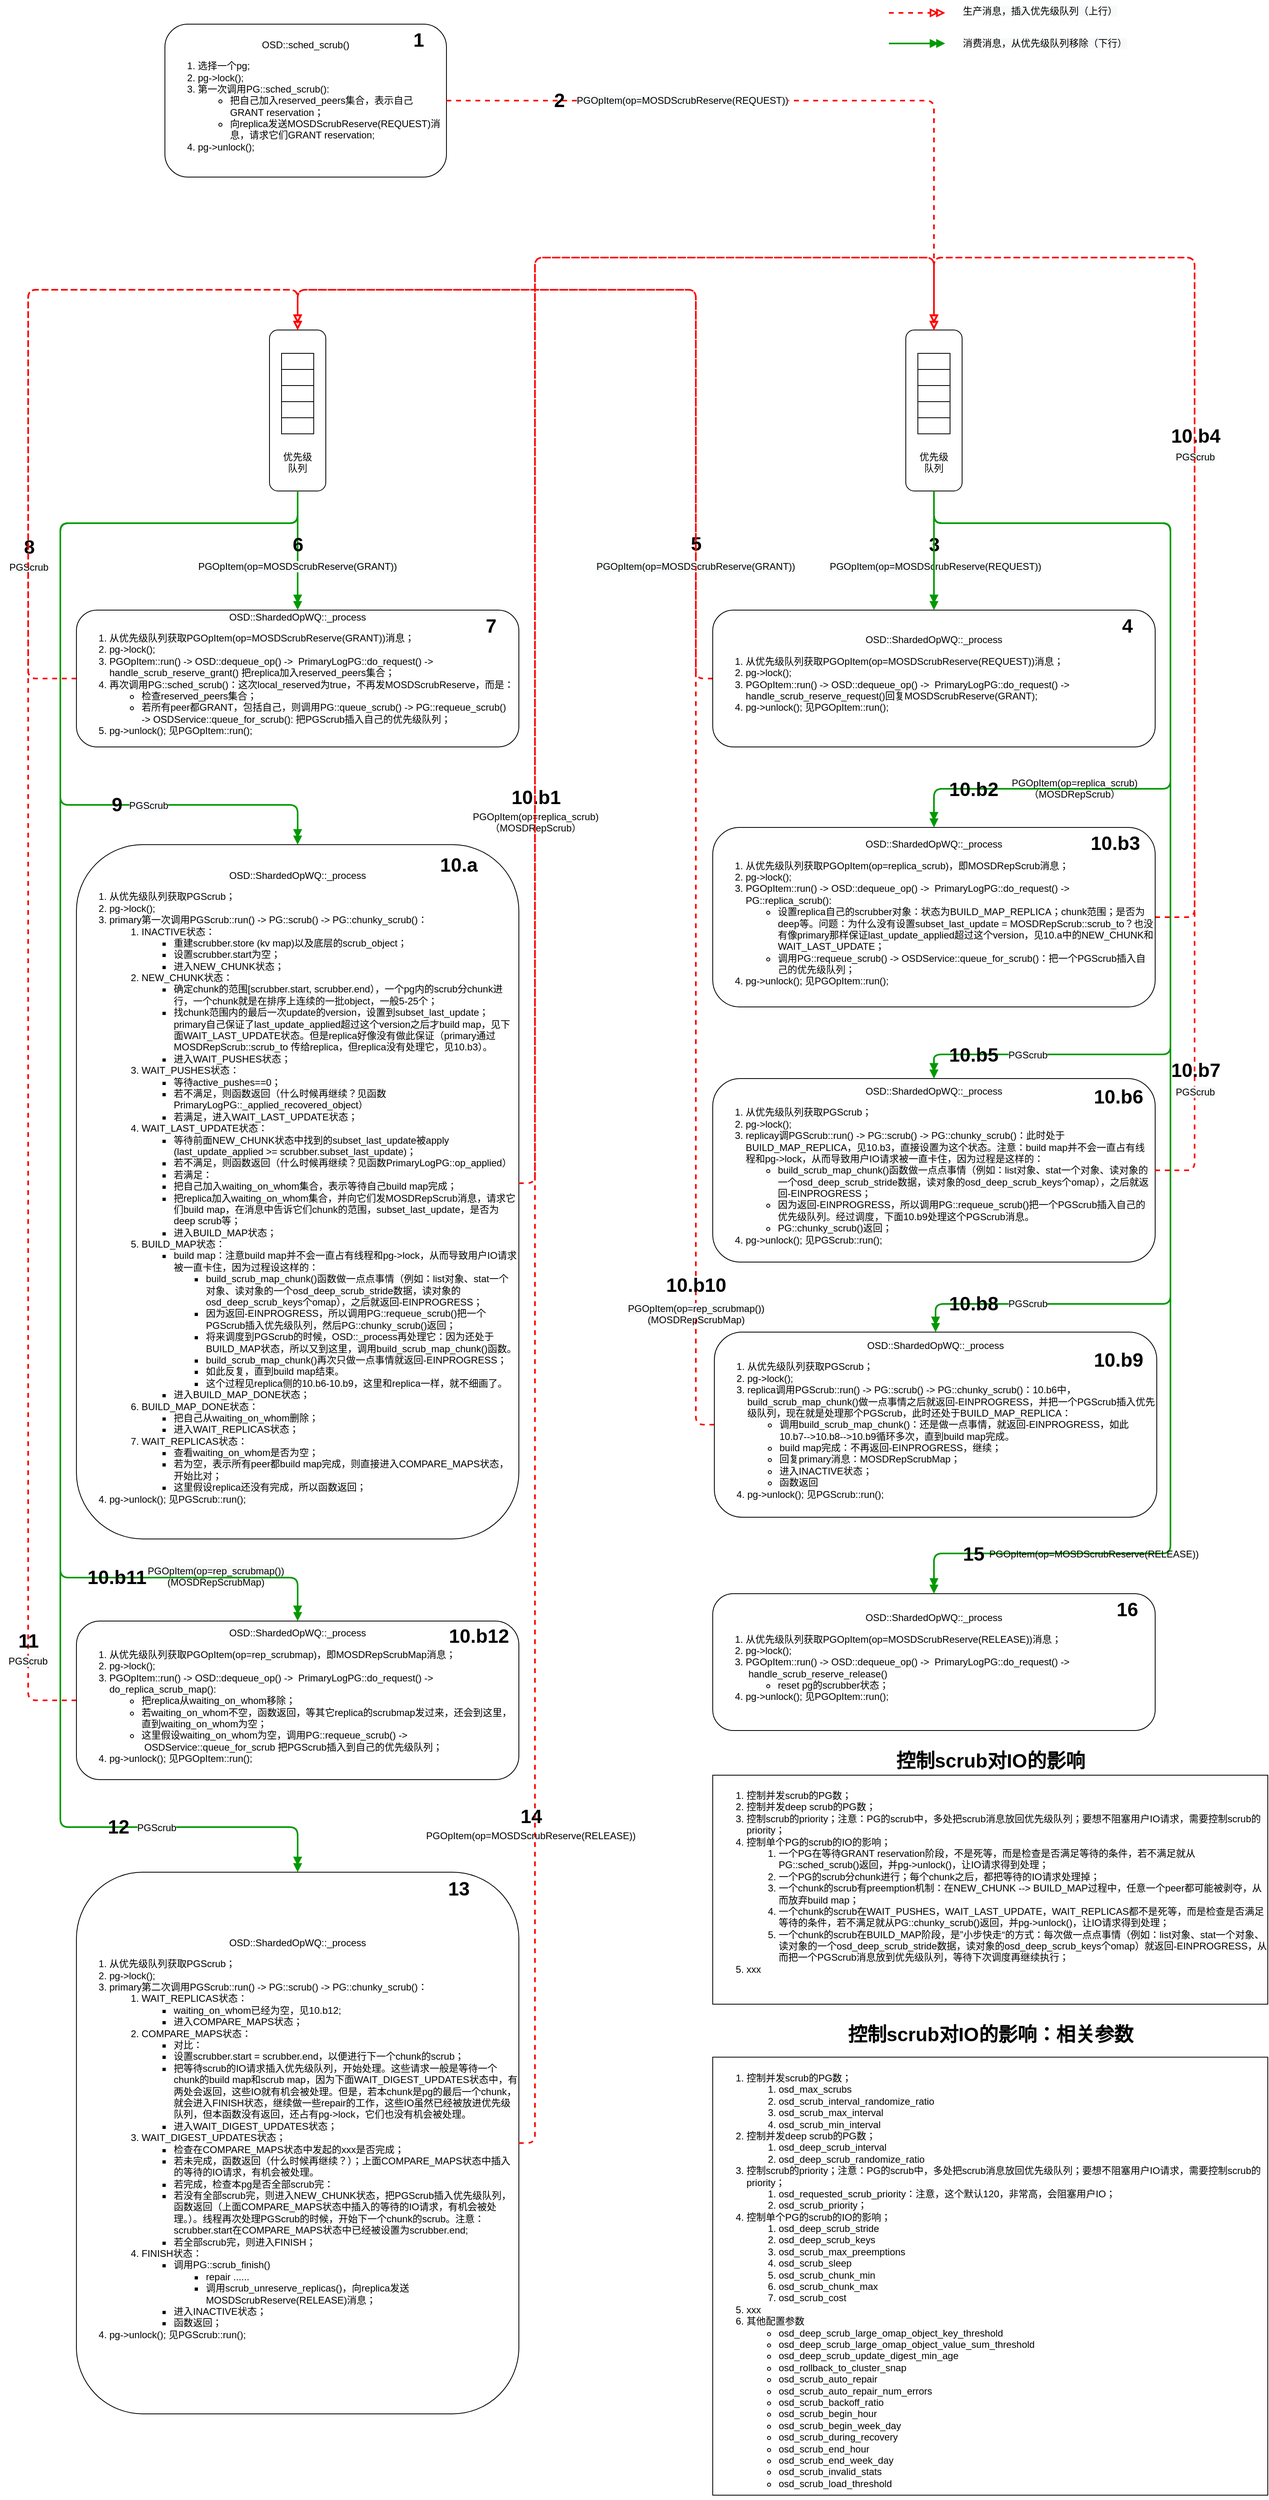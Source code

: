 <mxfile version="20.2.7" type="device" pages="3"><diagram id="UIsmEbleomGtma844Mn6" name="scrub"><mxGraphModel dx="1797" dy="981" grid="1" gridSize="10" guides="1" tooltips="1" connect="1" arrows="1" fold="1" page="1" pageScale="1" pageWidth="850" pageHeight="1100" math="0" shadow="0"><root><mxCell id="0"/><mxCell id="1" parent="0"/><mxCell id="Dbas_cp7Woqnww31oz1t-21" value="OSD::sched_scrub()&lt;br&gt;&lt;div style=&quot;text-align: left&quot;&gt;&lt;ol&gt;&lt;li&gt;&lt;span&gt;选择一个pg;&lt;/span&gt;&lt;/li&gt;&lt;li&gt;&lt;span&gt;pg-&amp;gt;lock();&lt;/span&gt;&lt;/li&gt;&lt;li&gt;第一次调用PG::sched_scrub():&amp;nbsp;&lt;/li&gt;&lt;ul&gt;&lt;li&gt;把自己加入reserved_peers集合，表示自己GRANT reservation；&lt;/li&gt;&lt;li&gt;向replica发送MOSDScrubReserve(REQUEST)消息，请求它们GRANT reservation;&lt;/li&gt;&lt;/ul&gt;&lt;li&gt;pg-&amp;gt;unlock();&lt;/li&gt;&lt;/ol&gt;&lt;/div&gt;" style="rounded=1;whiteSpace=wrap;html=1;" parent="1" vertex="1"><mxGeometry x="520" y="260" width="350" height="190" as="geometry"/></mxCell><mxCell id="Dbas_cp7Woqnww31oz1t-26" style="edgeStyle=orthogonalEdgeStyle;rounded=1;orthogonalLoop=1;jettySize=auto;html=1;entryX=0.5;entryY=0;entryDx=0;entryDy=0;strokeColor=#FF0000;endArrow=doubleBlock;endFill=0;strokeWidth=2;dashed=1;" parent="1" source="Dbas_cp7Woqnww31oz1t-21" target="Dbas_cp7Woqnww31oz1t-35" edge="1"><mxGeometry relative="1" as="geometry"><mxPoint x="420" y="565" as="sourcePoint"/></mxGeometry></mxCell><mxCell id="Dbas_cp7Woqnww31oz1t-58" style="edgeStyle=orthogonalEdgeStyle;orthogonalLoop=1;jettySize=auto;html=1;entryX=0.5;entryY=0;entryDx=0;entryDy=0;fontSize=12;rounded=1;exitX=0;exitY=0.5;exitDx=0;exitDy=0;strokeColor=#FF0000;endArrow=doubleBlock;endFill=0;strokeWidth=2;dashed=1;" parent="1" source="Dbas_cp7Woqnww31oz1t-46" target="Dbas_cp7Woqnww31oz1t-50" edge="1"><mxGeometry relative="1" as="geometry"><Array as="points"><mxPoint x="1180" y="1073"/><mxPoint x="1180" y="590"/><mxPoint x="685" y="590"/></Array></mxGeometry></mxCell><mxCell id="Dbas_cp7Woqnww31oz1t-48" value="" style="group" parent="1" vertex="1" connectable="0"><mxGeometry x="1441" y="640" width="70" height="200" as="geometry"/></mxCell><mxCell id="Dbas_cp7Woqnww31oz1t-35" value="&lt;br&gt;&lt;br&gt;&lt;br&gt;&lt;br&gt;&lt;br&gt;&lt;br&gt;&lt;br&gt;&lt;br&gt;&lt;br&gt;优先级&lt;br&gt;队列" style="rounded=1;whiteSpace=wrap;html=1;shadow=0;fontSize=12;strokeColor=default;" parent="Dbas_cp7Woqnww31oz1t-48" vertex="1"><mxGeometry width="70" height="200" as="geometry"/></mxCell><mxCell id="Dbas_cp7Woqnww31oz1t-39" value="" style="rounded=0;whiteSpace=wrap;html=1;shadow=0;fontSize=12;strokeColor=default;" parent="Dbas_cp7Woqnww31oz1t-48" vertex="1"><mxGeometry x="15" y="29" width="40" height="20" as="geometry"/></mxCell><mxCell id="Dbas_cp7Woqnww31oz1t-40" value="" style="rounded=0;whiteSpace=wrap;html=1;shadow=0;fontSize=12;strokeColor=default;" parent="Dbas_cp7Woqnww31oz1t-48" vertex="1"><mxGeometry x="15" y="49" width="40" height="20" as="geometry"/></mxCell><mxCell id="Dbas_cp7Woqnww31oz1t-41" value="" style="rounded=0;whiteSpace=wrap;html=1;shadow=0;fontSize=12;strokeColor=default;" parent="Dbas_cp7Woqnww31oz1t-48" vertex="1"><mxGeometry x="15" y="69" width="40" height="20" as="geometry"/></mxCell><mxCell id="Dbas_cp7Woqnww31oz1t-42" value="" style="rounded=0;whiteSpace=wrap;html=1;shadow=0;fontSize=12;strokeColor=default;" parent="Dbas_cp7Woqnww31oz1t-48" vertex="1"><mxGeometry x="15" y="89" width="40" height="20" as="geometry"/></mxCell><mxCell id="Dbas_cp7Woqnww31oz1t-43" value="" style="rounded=0;whiteSpace=wrap;html=1;shadow=0;fontSize=12;strokeColor=default;" parent="Dbas_cp7Woqnww31oz1t-48" vertex="1"><mxGeometry x="15" y="109" width="40" height="20" as="geometry"/></mxCell><mxCell id="Dbas_cp7Woqnww31oz1t-49" value="" style="group" parent="1" vertex="1" connectable="0"><mxGeometry x="650" y="640" width="70" height="200" as="geometry"/></mxCell><mxCell id="Dbas_cp7Woqnww31oz1t-50" value="&lt;br&gt;&lt;br&gt;&lt;br&gt;&lt;br&gt;&lt;br&gt;&lt;br&gt;&lt;br&gt;&lt;br&gt;&lt;br&gt;优先级&lt;br&gt;队列" style="rounded=1;whiteSpace=wrap;html=1;shadow=0;fontSize=12;strokeColor=default;" parent="Dbas_cp7Woqnww31oz1t-49" vertex="1"><mxGeometry width="70" height="200" as="geometry"/></mxCell><mxCell id="Dbas_cp7Woqnww31oz1t-51" value="" style="rounded=0;whiteSpace=wrap;html=1;shadow=0;fontSize=12;strokeColor=default;" parent="Dbas_cp7Woqnww31oz1t-49" vertex="1"><mxGeometry x="15" y="29" width="40" height="20" as="geometry"/></mxCell><mxCell id="Dbas_cp7Woqnww31oz1t-52" value="" style="rounded=0;whiteSpace=wrap;html=1;shadow=0;fontSize=12;strokeColor=default;" parent="Dbas_cp7Woqnww31oz1t-49" vertex="1"><mxGeometry x="15" y="49" width="40" height="20" as="geometry"/></mxCell><mxCell id="Dbas_cp7Woqnww31oz1t-53" value="" style="rounded=0;whiteSpace=wrap;html=1;shadow=0;fontSize=12;strokeColor=default;" parent="Dbas_cp7Woqnww31oz1t-49" vertex="1"><mxGeometry x="15" y="69" width="40" height="20" as="geometry"/></mxCell><mxCell id="Dbas_cp7Woqnww31oz1t-54" value="" style="rounded=0;whiteSpace=wrap;html=1;shadow=0;fontSize=12;strokeColor=default;" parent="Dbas_cp7Woqnww31oz1t-49" vertex="1"><mxGeometry x="15" y="89" width="40" height="20" as="geometry"/></mxCell><mxCell id="Dbas_cp7Woqnww31oz1t-55" value="" style="rounded=0;whiteSpace=wrap;html=1;shadow=0;fontSize=12;strokeColor=default;" parent="Dbas_cp7Woqnww31oz1t-49" vertex="1"><mxGeometry x="15" y="109" width="40" height="20" as="geometry"/></mxCell><mxCell id="Dbas_cp7Woqnww31oz1t-61" value="&lt;meta charset=&quot;utf-8&quot;&gt;&lt;span style=&quot;color: rgb(0, 0, 0); font-family: helvetica; font-size: 12px; font-style: normal; font-weight: 400; letter-spacing: normal; text-align: center; text-indent: 0px; text-transform: none; word-spacing: 0px; background-color: rgb(248, 249, 250); display: inline; float: none;&quot;&gt;PGOpItem(op=MOSDScrubReserve(REQUEST))&lt;/span&gt;" style="text;whiteSpace=wrap;html=1;fontSize=12;" parent="1" vertex="1"><mxGeometry x="1030" y="341" width="290" height="30" as="geometry"/></mxCell><mxCell id="Dbas_cp7Woqnww31oz1t-62" value="&lt;span style=&quot;color: rgb(0 , 0 , 0) ; font-family: &amp;#34;helvetica&amp;#34; ; font-size: 12px ; font-style: normal ; font-weight: 400 ; letter-spacing: normal ; text-indent: 0px ; text-transform: none ; word-spacing: 0px ; background-color: rgb(248 , 249 , 250) ; display: inline ; float: none&quot;&gt;PGOpItem(op=MOSDScrubReserve(GRANT))&lt;/span&gt;" style="text;whiteSpace=wrap;html=1;fontSize=12;align=center;" parent="1" vertex="1"><mxGeometry x="1035" y="920" width="290" height="30" as="geometry"/></mxCell><mxCell id="Dbas_cp7Woqnww31oz1t-68" value="" style="edgeStyle=orthogonalEdgeStyle;rounded=0;orthogonalLoop=1;jettySize=auto;html=1;fontSize=12;strokeColor=#009900;strokeWidth=2;endArrow=doubleBlock;endFill=1;" parent="1" source="Dbas_cp7Woqnww31oz1t-50" target="Dbas_cp7Woqnww31oz1t-66" edge="1"><mxGeometry relative="1" as="geometry"/></mxCell><mxCell id="Dbas_cp7Woqnww31oz1t-71" value="" style="edgeStyle=orthogonalEdgeStyle;rounded=1;orthogonalLoop=1;jettySize=auto;html=1;fontSize=12;exitX=0;exitY=0.5;exitDx=0;exitDy=0;entryX=0.5;entryY=0;entryDx=0;entryDy=0;fillColor=#f8cecc;strokeColor=#FF0000;endArrow=doubleBlock;endFill=0;strokeWidth=2;dashed=1;" parent="1" source="Dbas_cp7Woqnww31oz1t-66" target="Dbas_cp7Woqnww31oz1t-50" edge="1"><mxGeometry relative="1" as="geometry"><mxPoint x="695" y="850" as="sourcePoint"/><mxPoint x="695" y="930" as="targetPoint"/><Array as="points"><mxPoint x="350" y="1073"/><mxPoint x="350" y="590"/><mxPoint x="685" y="590"/></Array></mxGeometry></mxCell><mxCell id="Dbas_cp7Woqnww31oz1t-72" value="1" style="text;strokeColor=none;fillColor=none;html=1;fontSize=24;fontStyle=1;verticalAlign=middle;align=center;shadow=0;" parent="1" vertex="1"><mxGeometry x="800" y="260" width="70" height="40" as="geometry"/></mxCell><mxCell id="Dbas_cp7Woqnww31oz1t-73" value="2" style="text;strokeColor=none;fillColor=none;html=1;fontSize=24;fontStyle=1;verticalAlign=middle;align=center;shadow=0;" parent="1" vertex="1"><mxGeometry x="960" y="335" width="100" height="40" as="geometry"/></mxCell><mxCell id="Dbas_cp7Woqnww31oz1t-75" value="5" style="text;strokeColor=none;fillColor=none;html=1;fontSize=24;fontStyle=1;verticalAlign=middle;align=center;shadow=0;" parent="1" vertex="1"><mxGeometry x="1130" y="886" width="100" height="40" as="geometry"/></mxCell><mxCell id="Dbas_cp7Woqnww31oz1t-78" value="8" style="text;strokeColor=none;fillColor=none;html=1;fontSize=24;fontStyle=1;verticalAlign=middle;align=center;shadow=0;" parent="1" vertex="1"><mxGeometry x="316" y="890" width="70" height="40" as="geometry"/></mxCell><mxCell id="Dbas_cp7Woqnww31oz1t-82" value="&lt;span style=&quot;color: rgb(0 , 0 , 0) ; font-family: &amp;#34;helvetica&amp;#34; ; font-size: 12px ; font-style: normal ; font-weight: 400 ; letter-spacing: normal ; text-indent: 0px ; text-transform: none ; word-spacing: 0px ; background-color: rgb(248 , 249 , 250) ; display: inline ; float: none&quot;&gt;PGScrub&lt;/span&gt;" style="text;whiteSpace=wrap;html=1;fontSize=12;align=center;" parent="1" vertex="1"><mxGeometry x="321" y="921" width="60" height="30" as="geometry"/></mxCell><mxCell id="Dbas_cp7Woqnww31oz1t-84" value="" style="edgeStyle=orthogonalEdgeStyle;rounded=1;orthogonalLoop=1;jettySize=auto;html=1;fontSize=12;exitX=0.5;exitY=1;exitDx=0;exitDy=0;entryX=0.5;entryY=0;entryDx=0;entryDy=0;strokeColor=#009900;strokeWidth=2;endArrow=doubleBlock;endFill=1;" parent="1" source="Dbas_cp7Woqnww31oz1t-50" target="Dbas_cp7Woqnww31oz1t-83" edge="1"><mxGeometry relative="1" as="geometry"><mxPoint x="695" y="850" as="sourcePoint"/><mxPoint x="695" y="930" as="targetPoint"/><Array as="points"><mxPoint x="685" y="880"/><mxPoint x="390" y="880"/><mxPoint x="390" y="1230"/><mxPoint x="685" y="1230"/></Array></mxGeometry></mxCell><mxCell id="zpdz7lYgvXsLZ7pY1Dw1-44" value="" style="edgeStyle=orthogonalEdgeStyle;rounded=1;orthogonalLoop=1;jettySize=auto;html=1;exitX=0.5;exitY=1;exitDx=0;exitDy=0;entryX=0.5;entryY=0;entryDx=0;entryDy=0;strokeColor=#009900;strokeWidth=2;endArrow=doubleBlock;endFill=1;" parent="1" source="Dbas_cp7Woqnww31oz1t-35" target="zpdz7lYgvXsLZ7pY1Dw1-7" edge="1"><mxGeometry relative="1" as="geometry"><mxPoint x="1860" y="1170" as="targetPoint"/><Array as="points"><mxPoint x="1476" y="880"/><mxPoint x="1770" y="880"/><mxPoint x="1770" y="1210"/><mxPoint x="1476" y="1210"/></Array></mxGeometry></mxCell><mxCell id="Dbas_cp7Woqnww31oz1t-86" value="3" style="text;strokeColor=none;fillColor=none;html=1;fontSize=24;fontStyle=1;verticalAlign=middle;align=center;shadow=0;" parent="1" vertex="1"><mxGeometry x="1441" y="887" width="70" height="40" as="geometry"/></mxCell><mxCell id="Dbas_cp7Woqnww31oz1t-87" value="6" style="text;strokeColor=none;fillColor=none;html=1;fontSize=24;fontStyle=1;verticalAlign=middle;align=center;shadow=0;" parent="1" vertex="1"><mxGeometry x="650" y="887" width="70" height="40" as="geometry"/></mxCell><mxCell id="Dbas_cp7Woqnww31oz1t-88" value="9" style="text;strokeColor=none;fillColor=none;html=1;fontSize=24;fontStyle=1;verticalAlign=middle;align=center;shadow=0;" parent="1" vertex="1"><mxGeometry x="425" y="1210" width="70" height="40" as="geometry"/></mxCell><mxCell id="zpdz7lYgvXsLZ7pY1Dw1-2" value="" style="group" parent="1" vertex="1" connectable="0"><mxGeometry x="410" y="1272" width="550" height="870" as="geometry"/></mxCell><mxCell id="Dbas_cp7Woqnww31oz1t-83" value="OSD::ShardedOpWQ::_process&lt;br&gt;&lt;div style=&quot;text-align: left&quot;&gt;&lt;ol&gt;&lt;li&gt;从优先级队列获取PGScrub；&lt;/li&gt;&lt;li&gt;pg-&amp;gt;lock();&lt;/li&gt;&lt;li&gt;primary第一次调用PGScrub::run() -&amp;gt;&amp;nbsp;PG::scrub() -&amp;gt;&amp;nbsp;PG::chunky_scrub()：&lt;/li&gt;&lt;ol&gt;&lt;li&gt;INACTIVE状态：&lt;/li&gt;&lt;ul&gt;&lt;li&gt;重建scrubber.store (kv map)以及底层的scrub_object；&lt;/li&gt;&lt;li&gt;设置scrubber.start为空；&lt;/li&gt;&lt;li&gt;进入NEW_CHUNK状态；&lt;/li&gt;&lt;/ul&gt;&lt;li&gt;NEW_CHUNK状态：&lt;/li&gt;&lt;ul&gt;&lt;li&gt;确定chunk的范围[scrubber.start, scrubber.end），一个pg内的scrub分chunk进行，一个chunk就是在排序上连续的一批object，一般5-25个；&lt;/li&gt;&lt;li&gt;找chunk范围内的最后一次update的version，设置到subset_last_update；primary自己保证了last_update_applied超过这个version之后才build map，见下面WAIT_LAST_UPDATE状态。但是replica好像没有做此保证（primary通过MOSDRepScrub::scrub_to 传给replica，但replica没有处理它，见10.b3）。&lt;/li&gt;&lt;li&gt;进入WAIT_PUSHES状态；&lt;/li&gt;&lt;/ul&gt;&lt;li&gt;WAIT_PUSHES状态：&lt;/li&gt;&lt;ul&gt;&lt;li&gt;等待active_pushes==0；&lt;/li&gt;&lt;li&gt;若不满足，则函数返回（什么时候再继续？见函数PrimaryLogPG::_applied_recovered_object）&lt;/li&gt;&lt;li&gt;若满足，进入WAIT_LAST_UPDATE状态；&lt;/li&gt;&lt;/ul&gt;&lt;li&gt;WAIT_LAST_UPDATE状态：&lt;/li&gt;&lt;ul&gt;&lt;li&gt;等待前面NEW_CHUNK状态中找到的subset_last_update被apply (last_update_applied &amp;gt;= scrubber.subset_last_update)；&lt;/li&gt;&lt;li&gt;若不满足，则函数返回（什么时候再继续？见函数PrimaryLogPG::op_applied）&lt;/li&gt;&lt;li&gt;若满足：&lt;/li&gt;&lt;li&gt;把自己加入waiting_on_whom集合，表示等待自己build map完成；&lt;/li&gt;&lt;li&gt;把replica加入waiting_on_whom集合，并向它们发MOSDRepScrub消息，请求它们build map，在消息中告诉它们chunk的范围，subset_last_update，是否为deep scrub等；&lt;/li&gt;&lt;li&gt;进入BUILD_MAP状态；&lt;/li&gt;&lt;/ul&gt;&lt;li&gt;BUILD_MAP状态：&lt;/li&gt;&lt;ul&gt;&lt;li&gt;build map：注意build map并不会一直占有线程和pg-&amp;gt;lock，从而导致用户IO请求被一直卡住，因为过程设这样的：&lt;/li&gt;&lt;ul&gt;&lt;li&gt;build_scrub_map_chunk()函数做一点点事情（例如：list对象、stat一个对象、读对象的一个osd_deep_scrub_stride数据，读对象的osd_deep_scrub_keys个omap），之后就返回-EINPROGRESS；&lt;br&gt;&lt;/li&gt;&lt;li&gt;因为返回-EINPROGRESS，所以调用PG::requeue_scrub()把一个PGScrub插入优先级队列，然后PG::chunky_scrub()返回；&lt;/li&gt;&lt;li&gt;将来调度到PGScrub的时候，OSD::_process再处理它：因为还处于BUILD_MAP状态，所以又到这里，调用build_scrub_map_chunk()函数。&lt;/li&gt;&lt;li&gt;build_scrub_map_chunk()再次只做一点事情就返回-EINPROGRESS；&lt;/li&gt;&lt;li&gt;如此反复，直到build map结束。&lt;/li&gt;&lt;li&gt;这个过程见replica侧的10.b6-10.b9，这里和replica一样，就不细画了。&lt;/li&gt;&lt;/ul&gt;&lt;li&gt;进入BUILD_MAP_DONE状态；&lt;/li&gt;&lt;/ul&gt;&lt;li&gt;BUILD_MAP_DONE状态：&lt;/li&gt;&lt;ul&gt;&lt;li&gt;把自己从waiting_on_whom删除；&lt;/li&gt;&lt;li&gt;进入WAIT_REPLICAS状态；&lt;/li&gt;&lt;/ul&gt;&lt;li&gt;WAIT_REPLICAS状态：&lt;/li&gt;&lt;ul&gt;&lt;li&gt;查看waiting_on_whom是否为空；&lt;/li&gt;&lt;li&gt;若为空，表示所有peer都build map完成，则直接进入COMPARE_MAPS状态，开始比对；&lt;/li&gt;&lt;li&gt;这里假设replica还没有完成，所以函数返回；&lt;/li&gt;&lt;/ul&gt;&lt;/ol&gt;&lt;li&gt;pg-&amp;gt;unlock(); 见PGScrub::run();&lt;/li&gt;&lt;/ol&gt;&lt;/div&gt;" style="rounded=1;whiteSpace=wrap;html=1;" parent="zpdz7lYgvXsLZ7pY1Dw1-2" vertex="1"><mxGeometry y="7.38" width="550" height="862.62" as="geometry"/></mxCell><mxCell id="Dbas_cp7Woqnww31oz1t-85" value="10.a" style="text;strokeColor=none;fillColor=none;html=1;fontSize=24;fontStyle=1;verticalAlign=middle;align=center;shadow=0;" parent="zpdz7lYgvXsLZ7pY1Dw1-2" vertex="1"><mxGeometry x="440" y="7.382" width="70" height="50.954" as="geometry"/></mxCell><mxCell id="zpdz7lYgvXsLZ7pY1Dw1-4" value="" style="edgeStyle=orthogonalEdgeStyle;rounded=1;orthogonalLoop=1;jettySize=auto;html=1;entryX=0.5;entryY=0;entryDx=0;entryDy=0;strokeColor=#FF0000;endArrow=doubleBlock;endFill=0;strokeWidth=2;dashed=1;" parent="1" source="Dbas_cp7Woqnww31oz1t-83" target="Dbas_cp7Woqnww31oz1t-35" edge="1"><mxGeometry relative="1" as="geometry"><mxPoint x="1030" y="1690" as="sourcePoint"/><mxPoint x="1130" y="770" as="targetPoint"/><Array as="points"><mxPoint x="980" y="1700"/><mxPoint x="980" y="550"/><mxPoint x="1476" y="550"/></Array></mxGeometry></mxCell><mxCell id="zpdz7lYgvXsLZ7pY1Dw1-5" value="10.b1" style="text;strokeColor=none;fillColor=none;html=1;fontSize=24;fontStyle=1;verticalAlign=middle;align=center;shadow=0;" parent="1" vertex="1"><mxGeometry x="946" y="1200.5" width="70" height="40" as="geometry"/></mxCell><mxCell id="zpdz7lYgvXsLZ7pY1Dw1-6" value="&lt;div&gt;&lt;span&gt;&lt;font face=&quot;helvetica&quot;&gt;PGOpItem(op=replica_scrub)&lt;/font&gt;&lt;/span&gt;&lt;/div&gt;&lt;div&gt;&lt;span style=&quot;font-family: &amp;#34;helvetica&amp;#34;&quot;&gt;（MOSDRepScrub&lt;/span&gt;&lt;span style=&quot;font-family: &amp;#34;helvetica&amp;#34;&quot;&gt;）&lt;/span&gt;&lt;/div&gt;" style="text;whiteSpace=wrap;html=1;fontSize=12;align=center;" parent="1" vertex="1"><mxGeometry x="836" y="1231" width="290" height="40" as="geometry"/></mxCell><mxCell id="zpdz7lYgvXsLZ7pY1Dw1-12" value="" style="edgeStyle=orthogonalEdgeStyle;rounded=1;orthogonalLoop=1;jettySize=auto;html=1;entryX=0.5;entryY=0;entryDx=0;entryDy=0;exitX=1;exitY=0.5;exitDx=0;exitDy=0;strokeColor=#FF0000;endArrow=doubleBlock;endFill=0;strokeWidth=2;dashed=1;" parent="1" source="zpdz7lYgvXsLZ7pY1Dw1-7" target="Dbas_cp7Woqnww31oz1t-35" edge="1"><mxGeometry relative="1" as="geometry"><mxPoint x="2046" y="1278.5" as="targetPoint"/><Array as="points"><mxPoint x="1800" y="1370"/><mxPoint x="1800" y="550"/><mxPoint x="1476" y="550"/></Array></mxGeometry></mxCell><mxCell id="zpdz7lYgvXsLZ7pY1Dw1-18" value="" style="edgeStyle=orthogonalEdgeStyle;rounded=1;orthogonalLoop=1;jettySize=auto;html=1;entryX=0.5;entryY=0;entryDx=0;entryDy=0;exitX=0.5;exitY=1;exitDx=0;exitDy=0;strokeColor=#009900;strokeWidth=2;endArrow=doubleBlock;endFill=1;" parent="1" source="Dbas_cp7Woqnww31oz1t-35" target="zpdz7lYgvXsLZ7pY1Dw1-21" edge="1"><mxGeometry relative="1" as="geometry"><mxPoint x="1476" y="1490" as="targetPoint"/><Array as="points"><mxPoint x="1476" y="880"/><mxPoint x="1770" y="880"/><mxPoint x="1770" y="1540"/><mxPoint x="1476" y="1540"/></Array></mxGeometry></mxCell><mxCell id="zpdz7lYgvXsLZ7pY1Dw1-9" value="10.b2" style="text;strokeColor=none;fillColor=none;html=1;fontSize=24;fontStyle=1;verticalAlign=middle;align=center;shadow=0;" parent="1" vertex="1"><mxGeometry x="1490" y="1191" width="70" height="40" as="geometry"/></mxCell><mxCell id="zpdz7lYgvXsLZ7pY1Dw1-13" value="10.b4" style="text;strokeColor=none;fillColor=none;html=1;fontSize=24;fontStyle=1;verticalAlign=middle;align=center;shadow=0;" parent="1" vertex="1"><mxGeometry x="1766" y="752" width="70" height="40" as="geometry"/></mxCell><mxCell id="zpdz7lYgvXsLZ7pY1Dw1-14" value="&lt;span style=&quot;color: rgb(0 , 0 , 0) ; font-family: &amp;#34;helvetica&amp;#34; ; font-size: 12px ; font-style: normal ; font-weight: 400 ; letter-spacing: normal ; text-indent: 0px ; text-transform: none ; word-spacing: 0px ; background-color: rgb(248 , 249 , 250) ; display: inline ; float: none&quot;&gt;PGScrub&lt;/span&gt;" style="text;whiteSpace=wrap;html=1;fontSize=12;align=center;" parent="1" vertex="1"><mxGeometry x="1771" y="784" width="60" height="30" as="geometry"/></mxCell><mxCell id="zpdz7lYgvXsLZ7pY1Dw1-19" value="10.b5" style="text;strokeColor=none;fillColor=none;html=1;fontSize=24;fontStyle=1;verticalAlign=middle;align=center;shadow=0;" parent="1" vertex="1"><mxGeometry x="1490" y="1521" width="70" height="40" as="geometry"/></mxCell><mxCell id="zpdz7lYgvXsLZ7pY1Dw1-20" value="" style="group" parent="1" vertex="1" connectable="0"><mxGeometry x="1201" y="1570" width="550" height="228" as="geometry"/></mxCell><mxCell id="zpdz7lYgvXsLZ7pY1Dw1-21" value="OSD::ShardedOpWQ::_process&lt;br&gt;&lt;div style=&quot;text-align: left&quot;&gt;&lt;ol&gt;&lt;li&gt;从优先级队列获取PGScrub；&lt;/li&gt;&lt;li&gt;pg-&amp;gt;lock();&lt;/li&gt;&lt;li&gt;replicay调PGScrub::run() -&amp;gt;&amp;nbsp;PG::scrub() -&amp;gt;&amp;nbsp;PG::chunky_scrub()：此时处于BUILD_MAP_REPLICA，见10.b3，直接设置为这个状态。注意：build map并不会一直占有线程和pg-&amp;gt;lock，从而导致用户IO请求被一直卡住，因为过程是这样的：&lt;/li&gt;&lt;ul&gt;&lt;li&gt;&lt;span&gt;build_scrub_map_chunk()函数做一点点事情（例如：list对象、stat一个对象、读对象的一个osd_deep_scrub_stride数据，读对象的osd_deep_scrub_keys个omap），之后就返回-EINPROGRESS；&lt;/span&gt;&lt;br&gt;&lt;/li&gt;&lt;li&gt;&lt;span&gt;因为返回-EINPROGRESS，所以调用PG::requeue_scrub()把一个PGScrub插入自己的优先级队列。经过调度，下面10.b9处理这个PGScrub消息。&lt;/span&gt;&lt;/li&gt;&lt;li&gt;&lt;span&gt;PG::chunky_scrub()返回；&lt;/span&gt;&lt;br&gt;&lt;/li&gt;&lt;/ul&gt;&lt;li&gt;pg-&amp;gt;unlock(); 见PGScrub::run();&lt;/li&gt;&lt;/ol&gt;&lt;/div&gt;" style="rounded=1;whiteSpace=wrap;html=1;" parent="zpdz7lYgvXsLZ7pY1Dw1-20" vertex="1"><mxGeometry width="550" height="228.0" as="geometry"/></mxCell><mxCell id="zpdz7lYgvXsLZ7pY1Dw1-23" value="10.b6" style="text;strokeColor=none;fillColor=none;html=1;fontSize=24;fontStyle=1;verticalAlign=middle;align=center;shadow=0;" parent="zpdz7lYgvXsLZ7pY1Dw1-20" vertex="1"><mxGeometry x="469" width="70" height="45.6" as="geometry"/></mxCell><mxCell id="zpdz7lYgvXsLZ7pY1Dw1-25" value="" style="edgeStyle=orthogonalEdgeStyle;rounded=1;orthogonalLoop=1;jettySize=auto;html=1;entryX=0.5;entryY=0;entryDx=0;entryDy=0;exitX=0;exitY=0.5;exitDx=0;exitDy=0;strokeColor=#FF0000;endArrow=doubleBlock;endFill=0;strokeWidth=2;dashed=1;" parent="1" source="IUwzG5LePENkSh-sQtGk-2" target="Dbas_cp7Woqnww31oz1t-50" edge="1"><mxGeometry relative="1" as="geometry"><mxPoint x="1100" y="1540" as="targetPoint"/><Array as="points"><mxPoint x="1180" y="2000"/><mxPoint x="1180" y="590"/><mxPoint x="685" y="590"/></Array></mxGeometry></mxCell><mxCell id="zpdz7lYgvXsLZ7pY1Dw1-27" value="10.b10" style="text;strokeColor=none;fillColor=none;html=1;fontSize=24;fontStyle=1;verticalAlign=middle;align=center;shadow=0;" parent="1" vertex="1"><mxGeometry x="1130" y="1807" width="100" height="40" as="geometry"/></mxCell><mxCell id="zpdz7lYgvXsLZ7pY1Dw1-28" value="&lt;span style=&quot;color: rgb(0 , 0 , 0) ; font-family: &amp;#34;helvetica&amp;#34; ; font-size: 12px ; font-style: normal ; font-weight: 400 ; letter-spacing: normal ; text-indent: 0px ; text-transform: none ; word-spacing: 0px ; background-color: rgb(248 , 249 , 250) ; display: inline ; float: none&quot;&gt;PGOpItem(op=rep_scrubmap())&lt;br&gt;&lt;div&gt;(MOSDRepScrubMap)&lt;/div&gt;&lt;/span&gt;" style="text;whiteSpace=wrap;html=1;fontSize=12;align=center;" parent="1" vertex="1"><mxGeometry x="1082.5" y="1842" width="195" height="50" as="geometry"/></mxCell><mxCell id="zpdz7lYgvXsLZ7pY1Dw1-57" value="" style="edgeStyle=orthogonalEdgeStyle;rounded=1;orthogonalLoop=1;jettySize=auto;html=1;entryX=0.5;entryY=0;entryDx=0;entryDy=0;fillColor=#f8cecc;strokeColor=#FF0000;endArrow=doubleBlock;endFill=0;strokeWidth=2;dashed=1;startArrow=none;startFill=0;exitX=0;exitY=0.5;exitDx=0;exitDy=0;" parent="1" source="zpdz7lYgvXsLZ7pY1Dw1-29" target="Dbas_cp7Woqnww31oz1t-50" edge="1"><mxGeometry relative="1" as="geometry"><mxPoint x="685" y="2418.5" as="targetPoint"/><Array as="points"><mxPoint x="350" y="2343"/><mxPoint x="350" y="590"/><mxPoint x="685" y="590"/></Array></mxGeometry></mxCell><mxCell id="zpdz7lYgvXsLZ7pY1Dw1-29" value="OSD::ShardedOpWQ::_process&lt;br&gt;&lt;div style=&quot;text-align: left&quot;&gt;&lt;ol&gt;&lt;li&gt;从优先级队列获取PGOpItem(op=rep_scrubmap)，即MOSDRepScrubMap消息；&lt;/li&gt;&lt;li&gt;pg-&amp;gt;lock();&lt;/li&gt;&lt;li&gt;PGOpItem::run() -&amp;gt;&amp;nbsp;OSD::dequeue_op() -&amp;gt;&amp;nbsp; PrimaryLogPG::do_request() -&amp;gt;&amp;nbsp; do_replica_scrub_map():&lt;/li&gt;&lt;ul&gt;&lt;li&gt;把replica从waiting_on_whom移除；&lt;/li&gt;&lt;li&gt;若waiting_on_whom不空，函数返回，等其它replica的scrubmap发过来，还会到这里，直到waiting_on_whom为空；&lt;/li&gt;&lt;li&gt;这里假设waiting_on_whom为空，调用PG::requeue_scrub() -&amp;gt;&amp;nbsp; &amp;nbsp;OSDService::queue_for_scrub 把PGScrub插入到自己的优先级队列；&lt;/li&gt;&lt;/ul&gt;&lt;li&gt;pg-&amp;gt;unlock(); 见PGOpItem::run();&lt;/li&gt;&lt;/ol&gt;&lt;/div&gt;" style="rounded=1;whiteSpace=wrap;html=1;" parent="1" vertex="1"><mxGeometry x="410" y="2244" width="550" height="197" as="geometry"/></mxCell><mxCell id="zpdz7lYgvXsLZ7pY1Dw1-30" value="" style="edgeStyle=orthogonalEdgeStyle;rounded=1;orthogonalLoop=1;jettySize=auto;html=1;exitX=0.5;exitY=1;exitDx=0;exitDy=0;entryX=0.5;entryY=0;entryDx=0;entryDy=0;strokeColor=#009900;strokeWidth=2;endArrow=doubleBlock;endFill=1;" parent="1" source="Dbas_cp7Woqnww31oz1t-50" target="zpdz7lYgvXsLZ7pY1Dw1-29" edge="1"><mxGeometry relative="1" as="geometry"><mxPoint x="300" y="1470" as="sourcePoint"/><Array as="points"><mxPoint x="685" y="880"/><mxPoint x="390" y="880"/><mxPoint x="390" y="2190"/><mxPoint x="685" y="2190"/></Array></mxGeometry></mxCell><mxCell id="zpdz7lYgvXsLZ7pY1Dw1-31" value="10.b11" style="text;strokeColor=none;fillColor=none;html=1;fontSize=24;fontStyle=1;verticalAlign=middle;align=center;shadow=0;" parent="1" vertex="1"><mxGeometry x="410" y="2170" width="100" height="40" as="geometry"/></mxCell><mxCell id="zpdz7lYgvXsLZ7pY1Dw1-32" value="&lt;span style=&quot;color: rgb(0 , 0 , 0) ; font-family: &amp;#34;helvetica&amp;#34; ; font-size: 12px ; font-style: normal ; font-weight: 400 ; letter-spacing: normal ; text-indent: 0px ; text-transform: none ; word-spacing: 0px ; background-color: rgb(248 , 249 , 250) ; display: inline ; float: none&quot;&gt;PGScrub&lt;/span&gt;" style="text;whiteSpace=wrap;html=1;fontSize=12;align=center;" parent="1" vertex="1"><mxGeometry x="1563" y="1527" width="60" height="30" as="geometry"/></mxCell><mxCell id="zpdz7lYgvXsLZ7pY1Dw1-33" value="&lt;span style=&quot;color: rgb(0 , 0 , 0) ; font-family: &amp;#34;helvetica&amp;#34; ; font-size: 12px ; font-style: normal ; font-weight: 400 ; letter-spacing: normal ; text-indent: 0px ; text-transform: none ; word-spacing: 0px ; background-color: rgb(248 , 249 , 250) ; display: inline ; float: none&quot;&gt;PGScrub&lt;/span&gt;" style="text;whiteSpace=wrap;html=1;fontSize=12;align=center;" parent="1" vertex="1"><mxGeometry x="470" y="1217" width="60" height="30" as="geometry"/></mxCell><mxCell id="zpdz7lYgvXsLZ7pY1Dw1-34" value="&lt;span style=&quot;color: rgb(0 , 0 , 0) ; font-family: &amp;#34;helvetica&amp;#34; ; font-size: 12px ; font-style: normal ; font-weight: 400 ; letter-spacing: normal ; text-indent: 0px ; text-transform: none ; word-spacing: 0px ; background-color: rgb(248 , 249 , 250) ; display: inline ; float: none&quot;&gt;PGOpItem(op=rep_scrubmap())&lt;br&gt;&lt;div&gt;(MOSDRepScrubMap)&lt;/div&gt;&lt;/span&gt;" style="text;whiteSpace=wrap;html=1;fontSize=12;align=center;" parent="1" vertex="1"><mxGeometry x="474" y="2168" width="219" height="50" as="geometry"/></mxCell><mxCell id="zpdz7lYgvXsLZ7pY1Dw1-35" value="&lt;span style=&quot;color: rgb(0 , 0 , 0) ; font-family: &amp;#34;helvetica&amp;#34; ; font-size: 12px ; font-style: normal ; font-weight: 400 ; letter-spacing: normal ; text-indent: 0px ; text-transform: none ; word-spacing: 0px ; background-color: rgb(248 , 249 , 250) ; display: inline ; float: none&quot;&gt;PGOpItem(op=MOSDScrubReserve(GRANT))&lt;/span&gt;" style="text;whiteSpace=wrap;html=1;fontSize=12;align=center;" parent="1" vertex="1"><mxGeometry x="540" y="920" width="290" height="30" as="geometry"/></mxCell><mxCell id="zpdz7lYgvXsLZ7pY1Dw1-36" value="" style="group" parent="1" vertex="1" connectable="0"><mxGeometry x="1201" y="1243" width="550" height="223" as="geometry"/></mxCell><mxCell id="zpdz7lYgvXsLZ7pY1Dw1-7" value="OSD::ShardedOpWQ::_process&lt;br&gt;&lt;div style=&quot;text-align: left&quot;&gt;&lt;ol&gt;&lt;li&gt;从优先级队列获取&lt;span style=&quot;font-family: &amp;#34;helvetica&amp;#34; ; text-align: center&quot;&gt;PGOpItem(op=replica_scrub)&lt;/span&gt;，即MOSDRepScrub消息；&lt;/li&gt;&lt;li&gt;pg-&amp;gt;lock();&lt;/li&gt;&lt;li&gt;PGOpItem::run() -&amp;gt;&amp;nbsp;OSD::dequeue_op() -&amp;gt;&amp;nbsp; PrimaryLogPG::do_request() -&amp;gt;&amp;nbsp; PG::replica_scrub():&lt;br&gt;&lt;/li&gt;&lt;ul&gt;&lt;li&gt;&lt;span&gt;设置replica自己的scrubber对象：状态为&lt;/span&gt;BUILD_MAP_REPLICA；chunk范围；是否为deep等。问题：为什么没有设置subset_last_update = MOSDRepScrub::scrub_to？也没有像primary那样保证last_update_applied超过这个version，见10.a中的NEW_CHUNK和WAIT_LAST_UPDATE；&lt;/li&gt;&lt;li&gt;调用PG::requeue_scrub() -&amp;gt;&amp;nbsp;OSDService::queue_for_scrub()：把一个PGScrub插入自己的优先级队列；&amp;nbsp;&lt;/li&gt;&lt;/ul&gt;&lt;li&gt;pg-&amp;gt;unlock(); 见PGOpItem::run();&lt;/li&gt;&lt;/ol&gt;&lt;/div&gt;" style="rounded=1;whiteSpace=wrap;html=1;" parent="zpdz7lYgvXsLZ7pY1Dw1-36" vertex="1"><mxGeometry y="15" width="550" height="223" as="geometry"/></mxCell><mxCell id="zpdz7lYgvXsLZ7pY1Dw1-10" value="10.b3" style="text;strokeColor=none;fillColor=none;html=1;fontSize=24;fontStyle=1;verticalAlign=middle;align=center;shadow=0;" parent="zpdz7lYgvXsLZ7pY1Dw1-36" vertex="1"><mxGeometry x="465" y="15" width="70" height="40" as="geometry"/></mxCell><mxCell id="zpdz7lYgvXsLZ7pY1Dw1-37" value="&lt;div&gt;&lt;span&gt;&lt;font face=&quot;helvetica&quot;&gt;PGOpItem(op=replica_scrub)&lt;/font&gt;&lt;/span&gt;&lt;/div&gt;&lt;div&gt;&lt;span style=&quot;font-family: &amp;#34;helvetica&amp;#34;&quot;&gt;（MOSDRepScrub&lt;/span&gt;&lt;span style=&quot;font-family: &amp;#34;helvetica&amp;#34;&quot;&gt;）&lt;/span&gt;&lt;/div&gt;" style="text;whiteSpace=wrap;html=1;fontSize=12;align=center;" parent="1" vertex="1"><mxGeometry x="1506" y="1189" width="290" height="40" as="geometry"/></mxCell><mxCell id="zpdz7lYgvXsLZ7pY1Dw1-38" value="&lt;span style=&quot;color: rgb(0 , 0 , 0) ; font-family: &amp;#34;helvetica&amp;#34; ; font-size: 12px ; font-style: normal ; font-weight: 400 ; letter-spacing: normal ; text-indent: 0px ; text-transform: none ; word-spacing: 0px ; background-color: rgb(248 , 249 , 250) ; display: inline ; float: none&quot;&gt;PGOpItem(op=MOSDScrubReserve(REQUEST))&lt;/span&gt;" style="text;whiteSpace=wrap;html=1;fontSize=12;align=center;" parent="1" vertex="1"><mxGeometry x="1333" y="920" width="290" height="30" as="geometry"/></mxCell><mxCell id="zpdz7lYgvXsLZ7pY1Dw1-42" value="" style="edgeStyle=orthogonalEdgeStyle;rounded=1;orthogonalLoop=1;jettySize=auto;html=1;fontSize=12;exitX=0.5;exitY=1;exitDx=0;exitDy=0;entryX=0.5;entryY=0;entryDx=0;entryDy=0;strokeColor=#009900;strokeWidth=2;endArrow=doubleBlock;endFill=1;" parent="1" source="Dbas_cp7Woqnww31oz1t-35" target="Dbas_cp7Woqnww31oz1t-46" edge="1"><mxGeometry relative="1" as="geometry"><mxPoint x="695" y="1107" as="sourcePoint"/><mxPoint x="695" y="1200" as="targetPoint"/><Array as="points"><mxPoint x="1476" y="900"/><mxPoint x="1476" y="900"/></Array></mxGeometry></mxCell><mxCell id="zpdz7lYgvXsLZ7pY1Dw1-53" value="" style="group" parent="1" vertex="1" connectable="0"><mxGeometry x="410" y="988" width="550" height="170" as="geometry"/></mxCell><mxCell id="Dbas_cp7Woqnww31oz1t-66" value="OSD::ShardedOpWQ::_process&lt;br&gt;&lt;div style=&quot;text-align: left&quot;&gt;&lt;ol&gt;&lt;li&gt;从优先级队列获取&lt;span style=&quot;font-family: &amp;#34;helvetica&amp;#34; ; text-align: center&quot;&gt;PGOpItem(op=MOSDScrubReserve(GRANT))&lt;/span&gt;消息；&lt;/li&gt;&lt;li&gt;pg-&amp;gt;lock();&lt;/li&gt;&lt;li&gt;PGOpItem::run() -&amp;gt;&amp;nbsp;OSD::dequeue_op() -&amp;gt;&amp;nbsp; PrimaryLogPG::do_request() -&amp;gt;&amp;nbsp; handle_scrub_reserve_grant() 把replica加入reserved_peers集合；&lt;br&gt;&lt;/li&gt;&lt;li&gt;再次调用PG::sched_scrub()：这次local_reserved为true，不再发MOSDScrubReserve，而是：&lt;/li&gt;&lt;ul&gt;&lt;li&gt;&lt;span&gt;检查reserved_peers集合；&lt;/span&gt;&lt;/li&gt;&lt;li&gt;&lt;span&gt;若所有peer都GRANT，包括自己，则调用PG::queue_scrub() -&amp;gt; PG::requeue_scrub()&amp;nbsp; &amp;nbsp; -&amp;gt;&amp;nbsp;OSDService::queue_for_scrub(): 把PGScrub插入自己的优先级队列；&lt;/span&gt;&lt;/li&gt;&lt;/ul&gt;&lt;li&gt;pg-&amp;gt;unlock(); 见PGOpItem::run();&lt;/li&gt;&lt;/ol&gt;&lt;/div&gt;" style="rounded=1;whiteSpace=wrap;html=1;" parent="zpdz7lYgvXsLZ7pY1Dw1-53" vertex="1"><mxGeometry width="550" height="170" as="geometry"/></mxCell><mxCell id="Dbas_cp7Woqnww31oz1t-77" value="7" style="text;strokeColor=none;fillColor=none;html=1;fontSize=24;fontStyle=1;verticalAlign=middle;align=center;shadow=0;" parent="zpdz7lYgvXsLZ7pY1Dw1-53" vertex="1"><mxGeometry x="480" width="70" height="40" as="geometry"/></mxCell><mxCell id="zpdz7lYgvXsLZ7pY1Dw1-54" value="" style="group" parent="1" vertex="1" connectable="0"><mxGeometry x="1201" y="988" width="550" height="170" as="geometry"/></mxCell><mxCell id="Dbas_cp7Woqnww31oz1t-46" value="OSD::ShardedOpWQ::_process&lt;br&gt;&lt;div style=&quot;text-align: left&quot;&gt;&lt;ol&gt;&lt;li&gt;从优先级队列获取&lt;span style=&quot;font-family: &amp;#34;helvetica&amp;#34; ; text-align: center&quot;&gt;PGOpItem(op=MOSDScrubReserve(REQUEST))&lt;/span&gt;消息；&lt;/li&gt;&lt;li&gt;pg-&amp;gt;lock();&lt;/li&gt;&lt;li&gt;PGOpItem::run() -&amp;gt;&amp;nbsp;OSD::dequeue_op() -&amp;gt;&amp;nbsp; PrimaryLogPG::do_request() -&amp;gt;&amp;nbsp; handle_scrub_reserve_request()回复MOSDScrubReserve(GRANT);&lt;br&gt;&lt;/li&gt;&lt;li&gt;pg-&amp;gt;unlock(); 见PGOpItem::run();&lt;/li&gt;&lt;/ol&gt;&lt;/div&gt;" style="rounded=1;whiteSpace=wrap;html=1;" parent="zpdz7lYgvXsLZ7pY1Dw1-54" vertex="1"><mxGeometry width="550" height="170" as="geometry"/></mxCell><mxCell id="Dbas_cp7Woqnww31oz1t-76" value="4" style="text;strokeColor=none;fillColor=none;html=1;fontSize=24;fontStyle=1;verticalAlign=middle;align=center;shadow=0;" parent="zpdz7lYgvXsLZ7pY1Dw1-54" vertex="1"><mxGeometry x="480" width="70" height="40" as="geometry"/></mxCell><mxCell id="zpdz7lYgvXsLZ7pY1Dw1-60" value="11" style="text;strokeColor=none;fillColor=none;html=1;fontSize=24;fontStyle=1;verticalAlign=middle;align=center;shadow=0;" parent="1" vertex="1"><mxGeometry x="315" y="2249" width="70" height="40" as="geometry"/></mxCell><mxCell id="zpdz7lYgvXsLZ7pY1Dw1-61" value="&lt;span style=&quot;color: rgb(0 , 0 , 0) ; font-family: &amp;#34;helvetica&amp;#34; ; font-size: 12px ; font-style: normal ; font-weight: 400 ; letter-spacing: normal ; text-indent: 0px ; text-transform: none ; word-spacing: 0px ; background-color: rgb(248 , 249 , 250) ; display: inline ; float: none&quot;&gt;PGScrub&lt;/span&gt;" style="text;whiteSpace=wrap;html=1;fontSize=12;align=center;" parent="1" vertex="1"><mxGeometry x="320" y="2280" width="60" height="30" as="geometry"/></mxCell><mxCell id="zpdz7lYgvXsLZ7pY1Dw1-62" value="10.b12" style="text;strokeColor=none;fillColor=none;html=1;fontSize=24;fontStyle=1;verticalAlign=middle;align=center;shadow=0;" parent="1" vertex="1"><mxGeometry x="860" y="2243" width="100" height="40" as="geometry"/></mxCell><mxCell id="zpdz7lYgvXsLZ7pY1Dw1-68" value="" style="edgeStyle=orthogonalEdgeStyle;rounded=1;orthogonalLoop=1;jettySize=auto;html=1;exitX=0.5;exitY=1;exitDx=0;exitDy=0;strokeColor=#009900;strokeWidth=2;endArrow=doubleBlock;endFill=1;entryX=0.5;entryY=0;entryDx=0;entryDy=0;" parent="1" source="Dbas_cp7Woqnww31oz1t-50" target="zpdz7lYgvXsLZ7pY1Dw1-72" edge="1"><mxGeometry relative="1" as="geometry"><mxPoint x="695" y="850" as="sourcePoint"/><mxPoint x="1080" y="2340" as="targetPoint"/><Array as="points"><mxPoint x="685" y="880"/><mxPoint x="390" y="880"/><mxPoint x="390" y="2500"/><mxPoint x="685" y="2500"/></Array></mxGeometry></mxCell><mxCell id="zpdz7lYgvXsLZ7pY1Dw1-69" value="12" style="text;strokeColor=none;fillColor=none;html=1;fontSize=24;fontStyle=1;verticalAlign=middle;align=center;shadow=0;" parent="1" vertex="1"><mxGeometry x="427" y="2480" width="70" height="40" as="geometry"/></mxCell><mxCell id="zpdz7lYgvXsLZ7pY1Dw1-70" value="&lt;span style=&quot;color: rgb(0 , 0 , 0) ; font-family: &amp;#34;helvetica&amp;#34; ; font-size: 12px ; font-style: normal ; font-weight: 400 ; letter-spacing: normal ; text-indent: 0px ; text-transform: none ; word-spacing: 0px ; background-color: rgb(248 , 249 , 250) ; display: inline ; float: none&quot;&gt;PGScrub&lt;/span&gt;" style="text;whiteSpace=wrap;html=1;fontSize=12;align=center;" parent="1" vertex="1"><mxGeometry x="480" y="2487" width="60" height="30" as="geometry"/></mxCell><mxCell id="zpdz7lYgvXsLZ7pY1Dw1-71" value="" style="group" parent="1" vertex="1" connectable="0"><mxGeometry x="410" y="2550" width="550" height="673" as="geometry"/></mxCell><mxCell id="zpdz7lYgvXsLZ7pY1Dw1-72" value="OSD::ShardedOpWQ::_process&lt;br&gt;&lt;div style=&quot;text-align: left&quot;&gt;&lt;ol&gt;&lt;li&gt;从优先级队列获取PGScrub；&lt;/li&gt;&lt;li&gt;pg-&amp;gt;lock();&lt;/li&gt;&lt;li&gt;primary第二次调用PGScrub::run() -&amp;gt;&amp;nbsp;PG::scrub() -&amp;gt;&amp;nbsp;PG::chunky_scrub()：&lt;/li&gt;&lt;ol&gt;&lt;li&gt;&lt;span&gt;WAIT_REPLICAS状态：&lt;/span&gt;&lt;/li&gt;&lt;ul&gt;&lt;li&gt;waiting_on_whom已经为空，见10.b12;&lt;/li&gt;&lt;li&gt;进入COMPARE_MAPS状态；&lt;/li&gt;&lt;/ul&gt;&lt;li&gt;COMPARE_MAPS状态：&lt;/li&gt;&lt;ul&gt;&lt;li&gt;&lt;span&gt;对比：&lt;/span&gt;&lt;/li&gt;&lt;li&gt;&lt;span&gt;设置scrubber.start = scrubber.end，以便进行下一个chunk的scrub；&lt;br&gt;&lt;/span&gt;&lt;/li&gt;&lt;li&gt;把等待scrub的IO请求插入优先级队列，开始处理。这些请求一般是等待一个chunk的build map和scrub map，因为下面WAIT_DIGEST_UPDATES状态中，有两处会返回，这些IO就有机会被处理。但是，若本chunk是pg的最后一个chunk，就会进入FINISH状态，继续做一些repair的工作，这些IO虽然已经被放进优先级队列，但本函数没有返回，还占有pg-&amp;gt;lock，它们也没有机会被处理。&lt;/li&gt;&lt;li&gt;进入WAIT_DIGEST_UPDATES状态；&lt;/li&gt;&lt;/ul&gt;&lt;li&gt;WAIT_DIGEST_UPDATES状态；&lt;br&gt;&lt;/li&gt;&lt;ul&gt;&lt;li&gt;检查在COMPARE_MAPS状态中发起的xxx是否完成；&lt;/li&gt;&lt;li&gt;若未完成，函数返回（什么时候再继续？）；上面COMPARE_MAPS状态中插入的等待的IO请求，有机会被处理。&lt;/li&gt;&lt;li&gt;若完成，检查本pg是否全部scrub完：&lt;/li&gt;&lt;li&gt;若没有全部scrub完，则进入NEW_CHUNK状态，把PGScrub插入优先级队列，函数返回（上面COMPARE_MAPS状态中插入的等待的IO请求，有机会被处理。）。线程再次处理PGScrub的时候，开始下一个chunk的scrub。注意：scrubber.start在COMPARE_MAPS状态中已经被设置为scrubber.end;&lt;/li&gt;&lt;li&gt;若全部scrub完，则进入FINISH；&lt;/li&gt;&lt;/ul&gt;&lt;li&gt;FINISH状态：&lt;/li&gt;&lt;ul&gt;&lt;li&gt;调用PG::scrub_finish()&lt;/li&gt;&lt;ul&gt;&lt;li&gt;repair ......&lt;/li&gt;&lt;li&gt;调用scrub_unreserve_replicas()，向replica发送MOSDScrubReserve(RELEASE)消息；&lt;/li&gt;&lt;/ul&gt;&lt;li&gt;进入INACTIVE状态；&lt;/li&gt;&lt;li&gt;函数返回；&lt;/li&gt;&lt;/ul&gt;&lt;/ol&gt;&lt;li&gt;pg-&amp;gt;unlock(); 见PGScrub::run();&lt;/li&gt;&lt;/ol&gt;&lt;/div&gt;" style="rounded=1;whiteSpace=wrap;html=1;" parent="zpdz7lYgvXsLZ7pY1Dw1-71" vertex="1"><mxGeometry y="6" width="550" height="673" as="geometry"/></mxCell><mxCell id="zpdz7lYgvXsLZ7pY1Dw1-73" value="13" style="text;strokeColor=none;fillColor=none;html=1;fontSize=24;fontStyle=1;verticalAlign=middle;align=center;shadow=0;" parent="zpdz7lYgvXsLZ7pY1Dw1-71" vertex="1"><mxGeometry x="440" y="6" width="70" height="41.415" as="geometry"/></mxCell><mxCell id="zpdz7lYgvXsLZ7pY1Dw1-74" value="" style="group" parent="1" vertex="1" connectable="0"><mxGeometry x="1420" y="230" width="380" height="70" as="geometry"/></mxCell><mxCell id="zpdz7lYgvXsLZ7pY1Dw1-63" value="" style="endArrow=doubleBlock;html=1;rounded=1;strokeColor=#FF0000;strokeWidth=2;endFill=0;dashed=1;" parent="zpdz7lYgvXsLZ7pY1Dw1-74" edge="1"><mxGeometry width="50" height="50" relative="1" as="geometry"><mxPoint y="16" as="sourcePoint"/><mxPoint x="70" y="16" as="targetPoint"/></mxGeometry></mxCell><mxCell id="zpdz7lYgvXsLZ7pY1Dw1-64" value="" style="endArrow=doubleBlock;html=1;rounded=1;strokeColor=#009900;strokeWidth=2;endFill=1;" parent="zpdz7lYgvXsLZ7pY1Dw1-74" edge="1"><mxGeometry width="50" height="50" relative="1" as="geometry"><mxPoint y="54" as="sourcePoint"/><mxPoint x="70" y="54" as="targetPoint"/></mxGeometry></mxCell><mxCell id="zpdz7lYgvXsLZ7pY1Dw1-65" value="&lt;span style=&quot;color: rgb(0 , 0 , 0) ; font-family: &amp;#34;helvetica&amp;#34; ; font-size: 12px ; font-style: normal ; font-weight: 400 ; letter-spacing: normal ; text-indent: 0px ; text-transform: none ; word-spacing: 0px ; background-color: rgb(248 , 249 , 250) ; display: inline ; float: none&quot;&gt;生产消息，插入优先级队列（上行）&lt;/span&gt;" style="text;whiteSpace=wrap;html=1;fontSize=12;align=left;" parent="zpdz7lYgvXsLZ7pY1Dw1-74" vertex="1"><mxGeometry x="90" width="290" height="30" as="geometry"/></mxCell><mxCell id="zpdz7lYgvXsLZ7pY1Dw1-66" value="&lt;span style=&quot;color: rgb(0 , 0 , 0) ; font-family: &amp;#34;helvetica&amp;#34; ; font-size: 12px ; font-style: normal ; font-weight: 400 ; letter-spacing: normal ; text-indent: 0px ; text-transform: none ; word-spacing: 0px ; background-color: rgb(248 , 249 , 250) ; display: inline ; float: none&quot;&gt;消费消息，从优先级队列移除（下行）&lt;/span&gt;" style="text;whiteSpace=wrap;html=1;fontSize=12;align=left;" parent="zpdz7lYgvXsLZ7pY1Dw1-74" vertex="1"><mxGeometry x="90" y="40" width="290" height="30" as="geometry"/></mxCell><mxCell id="zpdz7lYgvXsLZ7pY1Dw1-75" value="" style="edgeStyle=orthogonalEdgeStyle;rounded=1;orthogonalLoop=1;jettySize=auto;html=1;entryX=0.5;entryY=0;entryDx=0;entryDy=0;exitX=1;exitY=0.5;exitDx=0;exitDy=0;strokeColor=#FF0000;endArrow=doubleBlock;endFill=0;strokeWidth=2;dashed=1;" parent="1" source="zpdz7lYgvXsLZ7pY1Dw1-72" target="Dbas_cp7Woqnww31oz1t-35" edge="1"><mxGeometry relative="1" as="geometry"><mxPoint x="970" y="1624.5" as="sourcePoint"/><mxPoint x="1486" y="650" as="targetPoint"/><Array as="points"><mxPoint x="980" y="2893"/><mxPoint x="980" y="550"/><mxPoint x="1476" y="550"/></Array></mxGeometry></mxCell><mxCell id="zpdz7lYgvXsLZ7pY1Dw1-76" value="14" style="text;strokeColor=none;fillColor=none;html=1;fontSize=24;fontStyle=1;verticalAlign=middle;align=center;shadow=0;" parent="1" vertex="1"><mxGeometry x="940" y="2466.75" width="70" height="40" as="geometry"/></mxCell><mxCell id="zpdz7lYgvXsLZ7pY1Dw1-77" value="&lt;font face=&quot;helvetica&quot;&gt;PGOpItem(op=MOSDScrubReserve(RELEASE))&lt;/font&gt;" style="text;whiteSpace=wrap;html=1;fontSize=12;align=center;" parent="1" vertex="1"><mxGeometry x="830" y="2497.25" width="290" height="40" as="geometry"/></mxCell><mxCell id="zpdz7lYgvXsLZ7pY1Dw1-78" value="" style="group" parent="1" vertex="1" connectable="0"><mxGeometry x="1201" y="2210" width="550" height="170" as="geometry"/></mxCell><mxCell id="zpdz7lYgvXsLZ7pY1Dw1-79" value="OSD::ShardedOpWQ::_process&lt;br&gt;&lt;div style=&quot;text-align: left&quot;&gt;&lt;ol&gt;&lt;li&gt;从优先级队列获取&lt;span style=&quot;font-family: &amp;#34;helvetica&amp;#34; ; text-align: center&quot;&gt;PGOpItem(op=MOSDScrubReserve(RELEASE))&lt;/span&gt;消息；&lt;/li&gt;&lt;li&gt;pg-&amp;gt;lock();&lt;/li&gt;&lt;li&gt;PGOpItem::run() -&amp;gt;&amp;nbsp;OSD::dequeue_op() -&amp;gt;&amp;nbsp; PrimaryLogPG::do_request() -&amp;gt;&amp;nbsp; &amp;nbsp;handle_scrub_reserve_release()&lt;br&gt;&lt;/li&gt;&lt;ul&gt;&lt;li&gt;reset pg的scrubber状态；&lt;/li&gt;&lt;/ul&gt;&lt;li&gt;pg-&amp;gt;unlock(); 见PGOpItem::run();&lt;/li&gt;&lt;/ol&gt;&lt;/div&gt;" style="rounded=1;whiteSpace=wrap;html=1;" parent="zpdz7lYgvXsLZ7pY1Dw1-78" vertex="1"><mxGeometry width="550" height="170" as="geometry"/></mxCell><mxCell id="zpdz7lYgvXsLZ7pY1Dw1-80" value="16" style="text;strokeColor=none;fillColor=none;html=1;fontSize=24;fontStyle=1;verticalAlign=middle;align=center;shadow=0;" parent="zpdz7lYgvXsLZ7pY1Dw1-78" vertex="1"><mxGeometry x="480" width="70" height="40" as="geometry"/></mxCell><mxCell id="zpdz7lYgvXsLZ7pY1Dw1-81" value="" style="edgeStyle=orthogonalEdgeStyle;rounded=1;orthogonalLoop=1;jettySize=auto;html=1;entryX=0.5;entryY=0;entryDx=0;entryDy=0;exitX=0.5;exitY=1;exitDx=0;exitDy=0;strokeColor=#009900;strokeWidth=2;endArrow=doubleBlock;endFill=1;" parent="1" source="Dbas_cp7Woqnww31oz1t-35" target="zpdz7lYgvXsLZ7pY1Dw1-79" edge="1"><mxGeometry relative="1" as="geometry"><mxPoint x="1486" y="850" as="sourcePoint"/><mxPoint x="1486" y="1606" as="targetPoint"/><Array as="points"><mxPoint x="1476" y="880"/><mxPoint x="1770" y="880"/><mxPoint x="1770" y="2160"/><mxPoint x="1476" y="2160"/></Array></mxGeometry></mxCell><mxCell id="zpdz7lYgvXsLZ7pY1Dw1-83" value="15" style="text;strokeColor=none;fillColor=none;html=1;fontSize=24;fontStyle=1;verticalAlign=middle;align=center;shadow=0;" parent="1" vertex="1"><mxGeometry x="1490" y="2141" width="70" height="40" as="geometry"/></mxCell><mxCell id="zpdz7lYgvXsLZ7pY1Dw1-85" style="edgeStyle=orthogonalEdgeStyle;rounded=1;orthogonalLoop=1;jettySize=auto;html=1;exitX=0.5;exitY=1;exitDx=0;exitDy=0;dashed=1;startArrow=none;startFill=0;endArrow=doubleBlock;endFill=0;strokeColor=#FF0000;strokeWidth=2;" parent="1" source="zpdz7lYgvXsLZ7pY1Dw1-83" target="zpdz7lYgvXsLZ7pY1Dw1-83" edge="1"><mxGeometry relative="1" as="geometry"/></mxCell><mxCell id="zpdz7lYgvXsLZ7pY1Dw1-82" value="&lt;font face=&quot;helvetica&quot;&gt;PGOpItem(op=MOSDScrubReserve(RELEASE))&lt;/font&gt;" style="text;whiteSpace=wrap;html=1;fontSize=12;align=center;" parent="1" vertex="1"><mxGeometry x="1530" y="2147" width="290" height="34" as="geometry"/></mxCell><mxCell id="IUwzG5LePENkSh-sQtGk-2" value="OSD::ShardedOpWQ::_process&lt;br&gt;&lt;div style=&quot;text-align: left&quot;&gt;&lt;ol&gt;&lt;li&gt;从优先级队列获取PGScrub；&lt;/li&gt;&lt;li&gt;pg-&amp;gt;lock();&lt;/li&gt;&lt;li&gt;replica调用PGScrub::run() -&amp;gt;&amp;nbsp;PG::scrub() -&amp;gt;&amp;nbsp;PG::chunky_scrub()：10.b6中，build_scrub_map_chunk()做一点事情之后就返回-EINPROGRESS，并把一个PGScrub插入优先级队列，现在就是处理那个PGScrub，此时还处于BUILD_MAP_REPLICA：&lt;/li&gt;&lt;ul&gt;&lt;li&gt;调用build_scrub_map_chunk()：还是做一点事情，就返回-EINPROGRESS，如此10.b7--&amp;gt;10.b8--&amp;gt;10.b9循环多次，直到build map完成。&lt;/li&gt;&lt;li&gt;build map完成：不再返回-EINPROGRESS，继续；&lt;/li&gt;&lt;li&gt;回复primary消息：MOSDRepScrubMap；&lt;/li&gt;&lt;li&gt;进入INACTIVE状态；&lt;/li&gt;&lt;li&gt;函数返回&lt;/li&gt;&lt;/ul&gt;&lt;li&gt;pg-&amp;gt;unlock(); 见PGScrub::run();&lt;/li&gt;&lt;/ol&gt;&lt;/div&gt;" style="rounded=1;whiteSpace=wrap;html=1;" parent="1" vertex="1"><mxGeometry x="1203" y="1885" width="550" height="230" as="geometry"/></mxCell><mxCell id="IUwzG5LePENkSh-sQtGk-3" value="" style="edgeStyle=orthogonalEdgeStyle;rounded=1;orthogonalLoop=1;jettySize=auto;html=1;entryX=0.5;entryY=0;entryDx=0;entryDy=0;exitX=1;exitY=0.5;exitDx=0;exitDy=0;strokeColor=#FF0000;endArrow=doubleBlock;endFill=0;strokeWidth=2;dashed=1;targetPerimeterSpacing=-2;" parent="1" source="zpdz7lYgvXsLZ7pY1Dw1-21" target="Dbas_cp7Woqnww31oz1t-35" edge="1"><mxGeometry relative="1" as="geometry"><mxPoint x="1486" y="650" as="targetPoint"/><Array as="points"><mxPoint x="1800" y="1684"/><mxPoint x="1800" y="550"/><mxPoint x="1476" y="550"/></Array><mxPoint x="1761" y="1379.5" as="sourcePoint"/></mxGeometry></mxCell><mxCell id="IUwzG5LePENkSh-sQtGk-4" value="10.b7" style="text;strokeColor=none;fillColor=none;html=1;fontSize=24;fontStyle=1;verticalAlign=middle;align=center;shadow=0;" parent="1" vertex="1"><mxGeometry x="1751" y="1540" width="100" height="40" as="geometry"/></mxCell><mxCell id="IUwzG5LePENkSh-sQtGk-6" value="&lt;span style=&quot;color: rgb(0 , 0 , 0) ; font-family: &amp;#34;helvetica&amp;#34; ; font-size: 12px ; font-style: normal ; font-weight: 400 ; letter-spacing: normal ; text-indent: 0px ; text-transform: none ; word-spacing: 0px ; background-color: rgb(248 , 249 , 250) ; display: inline ; float: none&quot;&gt;PGScrub&lt;/span&gt;" style="text;whiteSpace=wrap;html=1;fontSize=12;align=center;" parent="1" vertex="1"><mxGeometry x="1771" y="1573" width="60" height="30" as="geometry"/></mxCell><mxCell id="IUwzG5LePENkSh-sQtGk-7" value="" style="edgeStyle=orthogonalEdgeStyle;rounded=1;orthogonalLoop=1;jettySize=auto;html=1;exitX=0.5;exitY=1;exitDx=0;exitDy=0;strokeColor=#009900;strokeWidth=2;endArrow=doubleBlock;endFill=1;entryX=0.5;entryY=0;entryDx=0;entryDy=0;" parent="1" source="Dbas_cp7Woqnww31oz1t-35" target="IUwzG5LePENkSh-sQtGk-2" edge="1"><mxGeometry relative="1" as="geometry"><mxPoint x="1486" y="850" as="sourcePoint"/><mxPoint x="1400" y="1870" as="targetPoint"/><Array as="points"><mxPoint x="1476" y="880"/><mxPoint x="1770" y="880"/><mxPoint x="1770" y="1850"/><mxPoint x="1478" y="1850"/></Array></mxGeometry></mxCell><mxCell id="IUwzG5LePENkSh-sQtGk-8" value="10.b8" style="text;strokeColor=none;fillColor=none;html=1;fontSize=24;fontStyle=1;verticalAlign=middle;align=center;shadow=0;" parent="1" vertex="1"><mxGeometry x="1490" y="1830" width="70" height="40" as="geometry"/></mxCell><mxCell id="IUwzG5LePENkSh-sQtGk-9" value="&lt;span style=&quot;color: rgb(0 , 0 , 0) ; font-family: &amp;#34;helvetica&amp;#34; ; font-size: 12px ; font-style: normal ; font-weight: 400 ; letter-spacing: normal ; text-indent: 0px ; text-transform: none ; word-spacing: 0px ; background-color: rgb(248 , 249 , 250) ; display: inline ; float: none&quot;&gt;PGScrub&lt;/span&gt;" style="text;whiteSpace=wrap;html=1;fontSize=12;align=center;" parent="1" vertex="1"><mxGeometry x="1563" y="1836" width="60" height="30" as="geometry"/></mxCell><mxCell id="IUwzG5LePENkSh-sQtGk-13" value="10.b9" style="text;strokeColor=none;fillColor=none;html=1;fontSize=24;fontStyle=1;verticalAlign=middle;align=center;shadow=0;" parent="1" vertex="1"><mxGeometry x="1670" y="1900" width="70" height="40" as="geometry"/></mxCell><mxCell id="IUwzG5LePENkSh-sQtGk-18" value="" style="group" parent="1" vertex="1" connectable="0"><mxGeometry x="1201" y="2401" width="690" height="319" as="geometry"/></mxCell><mxCell id="IUwzG5LePENkSh-sQtGk-14" value="&lt;ol&gt;&lt;li&gt;控制并发scrub的PG数；&lt;/li&gt;&lt;li&gt;控制并发deep scrub的PG数；&lt;/li&gt;&lt;li&gt;控制scrub的priority；注意：PG的scrub中，多处把scrub消息放回优先级队列；要想不阻塞用户IO请求，需要控制scrub的priority；&lt;/li&gt;&lt;li&gt;控制单个PG的scrub的IO的影响；&lt;/li&gt;&lt;ol&gt;&lt;li&gt;&lt;span&gt;一个PG在等待GRANT reservation阶段，不是死等，而是检查是否满足等待的条件，若不满足就从PG::sched_scrub()返回，并pg-&amp;gt;unlock()，让IO请求得到处理；&lt;/span&gt;&lt;/li&gt;&lt;li&gt;&lt;span&gt;一个PG的scrub分chunk进行；每个chunk之后，都把等待的IO请求处理掉；&lt;/span&gt;&lt;/li&gt;&lt;li&gt;&lt;span&gt;一个chunk的scrub有preemption机制：在NEW_CHUNK --&amp;gt;&amp;nbsp;BUILD_MAP过程中，任意一个peer都可能被剥夺，从而放弃build map；&lt;/span&gt;&lt;/li&gt;&lt;li&gt;&lt;span&gt;一个chunk的scrub在WAIT_PUSHES，WAIT_LAST_UPDATE，WAIT_REPLICAS都不是死等，而是检查是否满足等待的条件，若不满足就从PG::chunky_scrub()返回，并pg-&amp;gt;unlock()，让IO请求得到处理；&lt;/span&gt;&lt;/li&gt;&lt;li&gt;&lt;span&gt;一个chunk的scrub在BUILD_MAP阶段，是”小步快走“的方式：每次做一点点事情（例如：list对象、stat一个对象、读对象的一个osd_deep_scrub_stride数据，读对象的osd_deep_scrub_keys个omap）就返回-EINPROGRESS，从而把一个PGScrub消息放到优先级队列，等待下次调度再继续执行；&lt;/span&gt;&lt;/li&gt;&lt;/ol&gt;&lt;li&gt;xxx&lt;/li&gt;&lt;/ol&gt;" style="text;whiteSpace=wrap;html=1;fontSize=12;align=left;strokeColor=default;" parent="IUwzG5LePENkSh-sQtGk-18" vertex="1"><mxGeometry y="34.486" width="690" height="284.514" as="geometry"/></mxCell><mxCell id="IUwzG5LePENkSh-sQtGk-17" value="控制scrub对IO的影响" style="text;strokeColor=none;fillColor=none;html=1;fontSize=24;fontStyle=1;verticalAlign=middle;align=center;shadow=0;" parent="IUwzG5LePENkSh-sQtGk-18" vertex="1"><mxGeometry x="195" width="300" height="34.486" as="geometry"/></mxCell><mxCell id="IUwzG5LePENkSh-sQtGk-21" value="" style="group" parent="1" vertex="1" connectable="0"><mxGeometry x="1201" y="2730" width="690" height="600" as="geometry"/></mxCell><mxCell id="IUwzG5LePENkSh-sQtGk-16" value="&lt;ol&gt;&lt;li&gt;控制并发scrub的PG数；&lt;/li&gt;&lt;ol&gt;&lt;li&gt;osd_max_scrubs&lt;br&gt;&lt;/li&gt;&lt;li&gt;osd_scrub_interval_randomize_ratio&lt;br&gt;&lt;/li&gt;&lt;li&gt;osd_scrub_max_interval&lt;br&gt;&lt;/li&gt;&lt;li&gt;osd_scrub_min_interval&lt;br&gt;&lt;/li&gt;&lt;/ol&gt;&lt;li&gt;控制并发deep scrub的PG数；&lt;/li&gt;&lt;ol&gt;&lt;li&gt;osd_deep_scrub_interval&lt;br&gt;&lt;/li&gt;&lt;li&gt;osd_deep_scrub_randomize_ratio&lt;br&gt;&lt;/li&gt;&lt;/ol&gt;&lt;li&gt;控制scrub的priority；注意：PG的scrub中，多处把scrub消息放回优先级队列；要想不阻塞用户IO请求，需要控制scrub的priority；&lt;/li&gt;&lt;ol&gt;&lt;li&gt;osd_requested_scrub_priority：注意，这个默认120，非常高，会阻塞用户IO；&lt;br&gt;&lt;/li&gt;&lt;li&gt;osd_scrub_priority；&lt;br&gt;&lt;/li&gt;&lt;/ol&gt;&lt;li&gt;控制单个PG的scrub的IO的影响；&lt;/li&gt;&lt;ol&gt;&lt;li&gt;osd_deep_scrub_stride&lt;br&gt;&lt;/li&gt;&lt;li&gt;osd_deep_scrub_keys&lt;br&gt;&lt;/li&gt;&lt;li&gt;osd_scrub_max_preemptions&lt;br&gt;&lt;/li&gt;&lt;li&gt;osd_scrub_sleep&lt;br&gt;&lt;/li&gt;&lt;li&gt;osd_scrub_chunk_min&lt;br&gt;&lt;/li&gt;&lt;li&gt;osd_scrub_chunk_max&lt;br&gt;&lt;/li&gt;&lt;li&gt;osd_scrub_cost&lt;/li&gt;&lt;/ol&gt;&lt;li&gt;xxx&lt;/li&gt;&lt;li&gt;其他配置参数&lt;/li&gt;&lt;ul&gt;&lt;li&gt;osd_deep_scrub_large_omap_object_key_threshold&lt;/li&gt;&lt;li&gt;osd_deep_scrub_large_omap_object_value_sum_threshold&lt;/li&gt;&lt;li&gt;osd_deep_scrub_update_digest_min_age&lt;/li&gt;&lt;li&gt;osd_rollback_to_cluster_snap&lt;/li&gt;&lt;li&gt;osd_scrub_auto_repair&lt;/li&gt;&lt;li&gt;osd_scrub_auto_repair_num_errors&lt;/li&gt;&lt;li&gt;osd_scrub_backoff_ratio&lt;/li&gt;&lt;li&gt;osd_scrub_begin_hour&lt;/li&gt;&lt;li&gt;osd_scrub_begin_week_day&lt;/li&gt;&lt;li&gt;osd_scrub_during_recovery&lt;/li&gt;&lt;li&gt;osd_scrub_end_hour&lt;/li&gt;&lt;li&gt;osd_scrub_end_week_day&lt;/li&gt;&lt;li&gt;osd_scrub_invalid_stats&lt;/li&gt;&lt;li&gt;osd_scrub_load_threshold&lt;/li&gt;&lt;/ul&gt;&lt;/ol&gt;" style="text;whiteSpace=wrap;html=1;fontSize=12;align=left;strokeColor=default;" parent="IUwzG5LePENkSh-sQtGk-21" vertex="1"><mxGeometry y="55.814" width="690" height="544.186" as="geometry"/></mxCell><mxCell id="IUwzG5LePENkSh-sQtGk-19" value="控制scrub对IO的影响：相关参数" style="text;strokeColor=none;fillColor=none;html=1;fontSize=24;fontStyle=1;verticalAlign=middle;align=center;shadow=0;" parent="IUwzG5LePENkSh-sQtGk-21" vertex="1"><mxGeometry x="85" width="520" height="55.814" as="geometry"/></mxCell></root></mxGraphModel></diagram><diagram id="7TuYPnnOacj25olDJYFW" name="Replicated Op的回调"><mxGraphModel dx="2825" dy="1455" grid="1" gridSize="10" guides="1" tooltips="1" connect="1" arrows="1" fold="1" page="1" pageScale="1" pageWidth="850" pageHeight="1100" math="0" shadow="0"><root><mxCell id="0"/><mxCell id="1" parent="0"/><mxCell id="u4kHiWcC00Ly_FZyjxHZ-1" value="" style="rounded=1;whiteSpace=wrap;html=1;fontSize=14;strokeColor=default;dashed=1;" parent="1" vertex="1"><mxGeometry x="140" y="1036" width="820" height="650" as="geometry"/></mxCell><mxCell id="u4kHiWcC00Ly_FZyjxHZ-2" value="" style="rounded=0;whiteSpace=wrap;html=1;fontSize=14;dashed=1;" parent="1" vertex="1"><mxGeometry x="140" y="324" width="830" height="210" as="geometry"/></mxCell><mxCell id="u4kHiWcC00Ly_FZyjxHZ-3" value="&lt;font style=&quot;&quot;&gt;&lt;span style=&quot;font-weight: bold;&quot;&gt;&lt;font style=&quot;font-size: 14px;&quot;&gt;on_committed&lt;/font&gt;&lt;br&gt;&lt;/span&gt;&lt;br&gt;发reply给client&lt;br&gt;&lt;/font&gt;" style="rounded=1;whiteSpace=wrap;html=1;" parent="1" vertex="1"><mxGeometry x="170" y="349" width="210" height="120" as="geometry"/></mxCell><mxCell id="u4kHiWcC00Ly_FZyjxHZ-4" value="&lt;font style=&quot;&quot;&gt;&lt;span style=&quot;font-size: 14px;&quot;&gt;&lt;b&gt;on_success&lt;/b&gt;&lt;/span&gt;&lt;br&gt;&lt;br&gt;处理watch和notify&lt;br&gt;(do_osd_op_effects)&lt;br&gt;&lt;/font&gt;" style="rounded=1;whiteSpace=wrap;html=1;" parent="1" vertex="1"><mxGeometry x="450" y="349" width="210" height="120" as="geometry"/></mxCell><mxCell id="u4kHiWcC00Ly_FZyjxHZ-5" value="&lt;font style=&quot;&quot;&gt;&lt;span style=&quot;font-size: 14px;&quot;&gt;&lt;b&gt;on_finish&lt;/b&gt;&lt;/span&gt;&lt;br&gt;&lt;br&gt;delete ctx;&lt;br&gt;&lt;/font&gt;" style="rounded=1;whiteSpace=wrap;html=1;" parent="1" vertex="1"><mxGeometry x="730" y="349" width="210" height="120" as="geometry"/></mxCell><mxCell id="u4kHiWcC00Ly_FZyjxHZ-6" value="OpContext&lt;br&gt;(&lt;font style=&quot;font-size: 12px;&quot;&gt;execute_ctx&lt;/font&gt;)" style="text;html=1;strokeColor=none;fillColor=none;align=center;verticalAlign=middle;whiteSpace=wrap;rounded=0;dashed=1;fontSize=14;" parent="1" vertex="1"><mxGeometry x="390" y="484" width="330" height="50" as="geometry"/></mxCell><mxCell id="u4kHiWcC00Ly_FZyjxHZ-7" value="" style="rounded=0;whiteSpace=wrap;html=1;fontSize=14;dashed=1;" parent="1" vertex="1"><mxGeometry x="140" y="583" width="830" height="150" as="geometry"/></mxCell><mxCell id="u4kHiWcC00Ly_FZyjxHZ-8" value="RepGather&lt;br&gt;(&lt;span style=&quot;font-size: 12px;&quot;&gt;execute_ctx&lt;/span&gt;)" style="text;html=1;strokeColor=none;fillColor=none;align=center;verticalAlign=middle;whiteSpace=wrap;rounded=0;dashed=1;fontSize=14;" parent="1" vertex="1"><mxGeometry x="390" y="683" width="330" height="50" as="geometry"/></mxCell><mxCell id="u4kHiWcC00Ly_FZyjxHZ-9" value="&lt;font style=&quot;&quot;&gt;&lt;font style=&quot;font-size: 14px;&quot;&gt;on_committed&lt;/font&gt;&lt;br&gt;&lt;/font&gt;" style="rounded=1;whiteSpace=wrap;html=1;dashed=1;" parent="1" vertex="1"><mxGeometry x="170" y="608" width="210" height="55" as="geometry"/></mxCell><mxCell id="u4kHiWcC00Ly_FZyjxHZ-10" value="&lt;font style=&quot;&quot;&gt;&lt;font style=&quot;font-size: 14px;&quot;&gt;on_success&lt;/font&gt;&lt;br&gt;&lt;/font&gt;" style="rounded=1;whiteSpace=wrap;html=1;dashed=1;" parent="1" vertex="1"><mxGeometry x="450" y="608" width="210" height="55" as="geometry"/></mxCell><mxCell id="u4kHiWcC00Ly_FZyjxHZ-11" value="&lt;font style=&quot;&quot;&gt;&lt;font style=&quot;font-size: 14px;&quot;&gt;on_finish&lt;/font&gt;&lt;br&gt;&lt;/font&gt;" style="rounded=1;whiteSpace=wrap;html=1;dashed=1;" parent="1" vertex="1"><mxGeometry x="730" y="608" width="210" height="55" as="geometry"/></mxCell><mxCell id="u4kHiWcC00Ly_FZyjxHZ-12" value="" style="endArrow=classic;html=1;rounded=0;fontSize=14;exitX=0.5;exitY=0;exitDx=0;exitDy=0;entryX=0.5;entryY=1;entryDx=0;entryDy=0;dashed=1;" parent="1" source="u4kHiWcC00Ly_FZyjxHZ-9" target="u4kHiWcC00Ly_FZyjxHZ-3" edge="1"><mxGeometry relative="1" as="geometry"><mxPoint x="240" y="533" as="sourcePoint"/><mxPoint x="340" y="533" as="targetPoint"/></mxGeometry></mxCell><mxCell id="u4kHiWcC00Ly_FZyjxHZ-13" value="move from" style="edgeLabel;resizable=0;html=1;align=center;verticalAlign=middle;dashed=1;fontSize=14;" parent="u4kHiWcC00Ly_FZyjxHZ-12" connectable="0" vertex="1"><mxGeometry relative="1" as="geometry"/></mxCell><mxCell id="u4kHiWcC00Ly_FZyjxHZ-14" value="" style="endArrow=classic;html=1;rounded=0;fontSize=14;exitX=0.5;exitY=0;exitDx=0;exitDy=0;entryX=0.5;entryY=1;entryDx=0;entryDy=0;dashed=1;" parent="1" source="u4kHiWcC00Ly_FZyjxHZ-10" target="u4kHiWcC00Ly_FZyjxHZ-4" edge="1"><mxGeometry relative="1" as="geometry"><mxPoint x="460" y="563" as="sourcePoint"/><mxPoint x="460" y="363" as="targetPoint"/></mxGeometry></mxCell><mxCell id="u4kHiWcC00Ly_FZyjxHZ-15" value="move from" style="edgeLabel;resizable=0;html=1;align=center;verticalAlign=middle;dashed=1;fontSize=14;" parent="u4kHiWcC00Ly_FZyjxHZ-14" connectable="0" vertex="1"><mxGeometry relative="1" as="geometry"/></mxCell><mxCell id="u4kHiWcC00Ly_FZyjxHZ-16" value="" style="endArrow=classic;html=1;rounded=0;fontSize=14;exitX=0.5;exitY=0;exitDx=0;exitDy=0;dashed=1;" parent="1" source="u4kHiWcC00Ly_FZyjxHZ-11" target="u4kHiWcC00Ly_FZyjxHZ-5" edge="1"><mxGeometry relative="1" as="geometry"><mxPoint x="1070" y="573" as="sourcePoint"/><mxPoint x="1070" y="373" as="targetPoint"/></mxGeometry></mxCell><mxCell id="u4kHiWcC00Ly_FZyjxHZ-17" value="move from" style="edgeLabel;resizable=0;html=1;align=center;verticalAlign=middle;dashed=1;fontSize=14;" parent="u4kHiWcC00Ly_FZyjxHZ-16" connectable="0" vertex="1"><mxGeometry relative="1" as="geometry"/></mxCell><mxCell id="u4kHiWcC00Ly_FZyjxHZ-18" value="C_OSD_RepopCommit" style="swimlane;fontStyle=1;align=center;verticalAlign=top;childLayout=stackLayout;horizontal=1;startSize=26;horizontalStack=0;resizeParent=1;resizeParentMax=0;resizeLast=0;collapsible=1;marginBottom=0;dashed=1;fontSize=14;" parent="1" vertex="1"><mxGeometry x="620" y="770" width="345" height="210" as="geometry"/></mxCell><mxCell id="u4kHiWcC00Ly_FZyjxHZ-19" value="+ repop: intrusive_ptr&lt;RepGather&gt;" style="text;strokeColor=none;fillColor=none;align=left;verticalAlign=top;spacingLeft=4;spacingRight=4;overflow=hidden;rotatable=0;points=[[0,0.5],[1,0.5]];portConstraint=eastwest;dashed=1;fontSize=14;" parent="u4kHiWcC00Ly_FZyjxHZ-18" vertex="1"><mxGeometry y="26" width="345" height="26" as="geometry"/></mxCell><mxCell id="u4kHiWcC00Ly_FZyjxHZ-20" value="" style="line;strokeWidth=1;fillColor=none;align=left;verticalAlign=middle;spacingTop=-1;spacingLeft=3;spacingRight=3;rotatable=0;labelPosition=right;points=[];portConstraint=eastwest;dashed=1;fontSize=14;" parent="u4kHiWcC00Ly_FZyjxHZ-18" vertex="1"><mxGeometry y="52" width="345" height="8" as="geometry"/></mxCell><mxCell id="u4kHiWcC00Ly_FZyjxHZ-21" value="+ void finish(int) override&#10;&#10;  PrimaryLogPG::repop_all_committed() --&gt;&#10;  PrimaryLogPG::eval_repop()&#10;      a. 调用repop的on_committed；&#10;      b. 调用repop的on_success；&#10;      c. remove_repop()--&gt;调用repop的on_finish；&#10;&#10;" style="text;strokeColor=none;fillColor=none;align=left;verticalAlign=top;spacingLeft=4;spacingRight=4;overflow=hidden;rotatable=0;points=[[0,0.5],[1,0.5]];portConstraint=eastwest;dashed=1;fontSize=14;" parent="u4kHiWcC00Ly_FZyjxHZ-18" vertex="1"><mxGeometry y="60" width="345" height="150" as="geometry"/></mxCell><mxCell id="u4kHiWcC00Ly_FZyjxHZ-22" value="Use" style="endArrow=open;endSize=12;dashed=1;html=1;rounded=0;fontSize=14;exitX=0;exitY=0.5;exitDx=0;exitDy=0;entryX=0.5;entryY=1;entryDx=0;entryDy=0;" parent="1" source="u4kHiWcC00Ly_FZyjxHZ-19" target="u4kHiWcC00Ly_FZyjxHZ-8" edge="1"><mxGeometry width="160" relative="1" as="geometry"><mxPoint x="610" y="790" as="sourcePoint"/><mxPoint x="770" y="790" as="targetPoint"/></mxGeometry></mxCell><mxCell id="u4kHiWcC00Ly_FZyjxHZ-23" value="&lt;h1&gt;&lt;font style=&quot;font-size: 14px;&quot;&gt;PrimaryLogPG::issue_repop()&lt;/font&gt;&lt;/h1&gt;&lt;p&gt;on_all_commit = new C_OSD_RepopCommit(...);&lt;br&gt;&lt;/p&gt;" style="text;html=1;strokeColor=default;fillColor=none;spacing=5;spacingTop=-20;whiteSpace=wrap;overflow=hidden;rounded=0;fontSize=14;dashed=1;" parent="1" vertex="1"><mxGeometry x="140" y="830" width="320" height="120" as="geometry"/></mxCell><mxCell id="u4kHiWcC00Ly_FZyjxHZ-24" value="key: tid                                            value:InProgressOp对象                                         " style="swimlane;fontStyle=0;childLayout=stackLayout;horizontal=1;startSize=30;horizontalStack=0;resizeParent=1;resizeParentMax=0;resizeLast=0;collapsible=1;marginBottom=0;fontSize=14;strokeColor=default;" parent="1" vertex="1"><mxGeometry x="260" y="1080" width="600" height="120" as="geometry"><mxRectangle x="145" y="1140" width="140" height="30" as="alternateBounds"/></mxGeometry></mxCell><mxCell id="u4kHiWcC00Ly_FZyjxHZ-25" value="           ...                               ......" style="text;strokeColor=none;fillColor=none;align=left;verticalAlign=middle;spacingLeft=4;spacingRight=4;overflow=hidden;points=[[0,0.5],[1,0.5]];portConstraint=eastwest;rotatable=0;dashed=1;fontSize=14;" parent="u4kHiWcC00Ly_FZyjxHZ-24" vertex="1"><mxGeometry y="30" width="600" height="30" as="geometry"/></mxCell><mxCell id="u4kHiWcC00Ly_FZyjxHZ-26" value="          1828                          {op=op1, waiting_for_commit=[4,7,8], on_commit=on_all_commit}" style="text;strokeColor=none;fillColor=none;align=left;verticalAlign=middle;spacingLeft=4;spacingRight=4;overflow=hidden;points=[[0,0.5],[1,0.5]];portConstraint=eastwest;rotatable=0;dashed=1;fontSize=14;" parent="u4kHiWcC00Ly_FZyjxHZ-24" vertex="1"><mxGeometry y="60" width="600" height="30" as="geometry"/></mxCell><mxCell id="u4kHiWcC00Ly_FZyjxHZ-27" value="          ...                               ......" style="text;strokeColor=none;fillColor=none;align=left;verticalAlign=middle;spacingLeft=4;spacingRight=4;overflow=hidden;points=[[0,0.5],[1,0.5]];portConstraint=eastwest;rotatable=0;dashed=1;fontSize=14;" parent="u4kHiWcC00Ly_FZyjxHZ-24" vertex="1"><mxGeometry y="90" width="600" height="30" as="geometry"/></mxCell><mxCell id="u4kHiWcC00Ly_FZyjxHZ-28" value="in_progress_ops表" style="text;html=1;strokeColor=none;fillColor=none;align=center;verticalAlign=middle;whiteSpace=wrap;rounded=0;dashed=1;fontSize=14;" parent="1" vertex="1"><mxGeometry x="475" y="1050" width="170" height="30" as="geometry"/></mxCell><mxCell id="u4kHiWcC00Ly_FZyjxHZ-29" value="C_OSD_OnOpCommit" style="swimlane;fontStyle=1;align=center;verticalAlign=top;childLayout=stackLayout;horizontal=1;startSize=26;horizontalStack=0;resizeParent=1;resizeParentMax=0;resizeLast=0;collapsible=1;marginBottom=0;dashed=1;fontSize=14;strokeColor=default;" parent="1" vertex="1"><mxGeometry x="259" y="1230" width="330" height="150" as="geometry"/></mxCell><mxCell id="u4kHiWcC00Ly_FZyjxHZ-30" value="+ op: InProgressOpRef" style="text;strokeColor=none;fillColor=none;align=left;verticalAlign=top;spacingLeft=4;spacingRight=4;overflow=hidden;rotatable=0;points=[[0,0.5],[1,0.5]];portConstraint=eastwest;dashed=1;fontSize=14;" parent="u4kHiWcC00Ly_FZyjxHZ-29" vertex="1"><mxGeometry y="26" width="330" height="26" as="geometry"/></mxCell><mxCell id="u4kHiWcC00Ly_FZyjxHZ-31" value="" style="line;strokeWidth=1;fillColor=none;align=left;verticalAlign=middle;spacingTop=-1;spacingLeft=3;spacingRight=3;rotatable=0;labelPosition=right;points=[];portConstraint=eastwest;dashed=1;fontSize=14;" parent="u4kHiWcC00Ly_FZyjxHZ-29" vertex="1"><mxGeometry y="52" width="330" height="8" as="geometry"/></mxCell><mxCell id="u4kHiWcC00Ly_FZyjxHZ-32" value="+ void finish(int) override&#10;   ReplicatedBackend::op_commit(): &#10;       a. 从op-&gt;waiting_for_commit删除自己(primary);&#10;       b. 若为空：触发op-&gt;on_commit;&#10;" style="text;strokeColor=none;fillColor=none;align=left;verticalAlign=top;spacingLeft=4;spacingRight=4;overflow=hidden;rotatable=0;points=[[0,0.5],[1,0.5]];portConstraint=eastwest;dashed=1;fontSize=14;" parent="u4kHiWcC00Ly_FZyjxHZ-29" vertex="1"><mxGeometry y="60" width="330" height="90" as="geometry"/></mxCell><mxCell id="u4kHiWcC00Ly_FZyjxHZ-33" value="Use" style="endArrow=open;endSize=12;dashed=1;html=1;rounded=0;fontSize=14;exitX=0.5;exitY=0;exitDx=0;exitDy=0;" parent="1" source="u4kHiWcC00Ly_FZyjxHZ-29" target="u4kHiWcC00Ly_FZyjxHZ-26" edge="1"><mxGeometry width="160" relative="1" as="geometry"><mxPoint x="850" y="1310" as="sourcePoint"/><mxPoint x="1010" y="1310" as="targetPoint"/></mxGeometry></mxCell><mxCell id="u4kHiWcC00Ly_FZyjxHZ-34" value="" style="html=1;verticalAlign=bottom;endArrow=open;dashed=1;endSize=8;rounded=0;fontSize=14;exitX=1;exitY=0.5;exitDx=0;exitDy=0;entryX=-0.007;entryY=0.402;entryDx=0;entryDy=0;entryPerimeter=0;" parent="1" source="u4kHiWcC00Ly_FZyjxHZ-23" target="u4kHiWcC00Ly_FZyjxHZ-21" edge="1"><mxGeometry relative="1" as="geometry"><mxPoint x="970" y="1100" as="sourcePoint"/><mxPoint x="890" y="1100" as="targetPoint"/></mxGeometry></mxCell><mxCell id="u4kHiWcC00Ly_FZyjxHZ-35" value="Use" style="endArrow=open;endSize=12;dashed=1;html=1;rounded=0;fontSize=14;exitX=1;exitY=0.5;exitDx=0;exitDy=0;entryX=0.88;entryY=1.011;entryDx=0;entryDy=0;entryPerimeter=0;" parent="1" source="u4kHiWcC00Ly_FZyjxHZ-26" target="u4kHiWcC00Ly_FZyjxHZ-21" edge="1"><mxGeometry width="160" relative="1" as="geometry"><mxPoint x="850" y="1100" as="sourcePoint"/><mxPoint x="1010" y="1100" as="targetPoint"/></mxGeometry></mxCell><mxCell id="u4kHiWcC00Ly_FZyjxHZ-36" value="ReplicatedBackend::submit_transaction()" style="text;html=1;strokeColor=none;fillColor=none;align=center;verticalAlign=middle;whiteSpace=wrap;rounded=0;dashed=1;fontSize=14;" parent="1" vertex="1"><mxGeometry x="325" y="1650" width="460" height="30" as="geometry"/></mxCell><mxCell id="u4kHiWcC00Ly_FZyjxHZ-37" value="BlueStore&lt;br&gt;" style="verticalAlign=top;align=left;spacingTop=8;spacingLeft=2;spacingRight=12;shape=cube;size=10;direction=south;fontStyle=4;html=1;dashed=1;fontSize=14;strokeColor=default;" parent="1" vertex="1"><mxGeometry x="255" y="1540" width="600" height="94" as="geometry"/></mxCell><mxCell id="u4kHiWcC00Ly_FZyjxHZ-38" value="" style="rounded=1;whiteSpace=wrap;html=1;fontSize=14;strokeColor=default;dashed=1;" parent="1" vertex="1"><mxGeometry x="1070" y="1036" width="820" height="650" as="geometry"/></mxCell><mxCell id="u4kHiWcC00Ly_FZyjxHZ-39" value="BlueStore&lt;br&gt;" style="verticalAlign=top;align=left;spacingTop=8;spacingLeft=2;spacingRight=12;shape=cube;size=10;direction=south;fontStyle=4;html=1;dashed=1;fontSize=14;strokeColor=default;" parent="1" vertex="1"><mxGeometry x="1185" y="1534" width="600" height="100" as="geometry"/></mxCell><mxCell id="u4kHiWcC00Ly_FZyjxHZ-40" value="向BlueStore发&lt;br&gt;&lt;span style=&quot;background-color: initial;&quot;&gt;&lt;span style=&quot;text-decoration-line: underline; font-weight: bold; font-size: 12px;&quot;&gt;ObjectStore::Transaction实例&lt;/span&gt;&lt;br&gt;&lt;font style=&quot;font-size: 12px;&quot;&gt;其on_commit是&lt;b&gt;&lt;u&gt;C_OSD_OnOpCommit&lt;/u&gt;&lt;/b&gt;对象&lt;/font&gt;&lt;/span&gt;&lt;b style=&quot;font-size: 12px; background-color: initial;&quot;&gt;&lt;u&gt;&lt;br&gt;&lt;/u&gt;&lt;/b&gt;" style="shape=dataStorage;whiteSpace=wrap;html=1;fixedSize=1;dashed=1;fontSize=14;strokeColor=default;" parent="1" vertex="1"><mxGeometry x="260" y="1410.5" width="280" height="82.5" as="geometry"/></mxCell><mxCell id="u4kHiWcC00Ly_FZyjxHZ-41" value="&lt;b style=&quot;font-size: 12px; background-color: initial;&quot;&gt;&lt;u&gt;&lt;br&gt;&lt;/u&gt;&lt;/b&gt;" style="shape=dataStorage;whiteSpace=wrap;html=1;fixedSize=1;dashed=1;fontSize=14;strokeColor=default;rotation=180;" parent="1" vertex="1"><mxGeometry x="579" y="1410.5" width="275" height="82.5" as="geometry"/></mxCell><mxCell id="u4kHiWcC00Ly_FZyjxHZ-42" value="&lt;span style=&quot;background-color: rgb(255, 255, 255);&quot;&gt;向Secondary OSD发&lt;br&gt;&lt;/span&gt;&lt;span style=&quot;background-color: rgb(255, 255, 255);&quot;&gt;MOSDRepOp&lt;br&gt;(ReplicatedBackend::issue_op)&lt;br&gt;&lt;/span&gt;" style="text;html=1;strokeColor=none;fillColor=none;align=center;verticalAlign=middle;whiteSpace=wrap;rounded=0;dashed=1;fontSize=14;" parent="1" vertex="1"><mxGeometry x="600" y="1421.75" width="220" height="60" as="geometry"/></mxCell><mxCell id="u4kHiWcC00Ly_FZyjxHZ-43" value="" style="endArrow=classic;html=1;rounded=0;dashed=1;fontSize=12;exitX=0.5;exitY=1;exitDx=0;exitDy=0;entryX=0.06;entryY=0.758;entryDx=0;entryDy=0;entryPerimeter=0;shape=flexArrow;" parent="1" source="u4kHiWcC00Ly_FZyjxHZ-40" target="u4kHiWcC00Ly_FZyjxHZ-37" edge="1"><mxGeometry width="50" height="50" relative="1" as="geometry"><mxPoint x="1090" y="1940" as="sourcePoint"/><mxPoint x="950" y="1520" as="targetPoint"/></mxGeometry></mxCell><mxCell id="u4kHiWcC00Ly_FZyjxHZ-44" value="" style="endArrow=open;endSize=12;dashed=1;html=1;rounded=0;fontSize=14;exitX=0.5;exitY=0;exitDx=0;exitDy=0;entryX=0.427;entryY=1;entryDx=0;entryDy=0;entryPerimeter=0;" parent="1" source="u4kHiWcC00Ly_FZyjxHZ-40" target="u4kHiWcC00Ly_FZyjxHZ-32" edge="1"><mxGeometry width="160" relative="1" as="geometry"><mxPoint x="599" y="1279" as="sourcePoint"/><mxPoint x="727.8" y="1176.28" as="targetPoint"/></mxGeometry></mxCell><mxCell id="u4kHiWcC00Ly_FZyjxHZ-45" value="OSD::ShardedOpWQ::_process() --&amp;gt;&lt;br&gt;OSD::dequeue_op() --&amp;gt;&lt;br&gt;PrimaryLogPG::do_request() --&amp;gt;&amp;nbsp;&lt;br&gt;PGBackend::handle_message() --&amp;gt;&amp;nbsp;&lt;br&gt;ReplicatedBackend::_handle_message() --&amp;gt;&amp;nbsp;&lt;br&gt;ReplicatedBackend::do_repop()" style="rounded=1;whiteSpace=wrap;html=1;dashed=1;fontSize=12;strokeColor=default;" parent="1" vertex="1"><mxGeometry x="1182.5" y="1080" width="595" height="110" as="geometry"/></mxCell><mxCell id="u4kHiWcC00Ly_FZyjxHZ-46" value="&lt;span style=&quot;font-size: 14px; background-color: rgb(255, 255, 255);&quot;&gt;MOSDRepOp&lt;/span&gt;" style="text;html=1;strokeColor=none;fillColor=none;align=center;verticalAlign=middle;whiteSpace=wrap;rounded=0;dashed=1;fontSize=12;" parent="1" vertex="1"><mxGeometry x="1200" y="850" width="150" height="30" as="geometry"/></mxCell><mxCell id="u4kHiWcC00Ly_FZyjxHZ-47" value="C_OSD_RepModifyCommit" style="swimlane;fontStyle=1;align=center;verticalAlign=top;childLayout=stackLayout;horizontal=1;startSize=26;horizontalStack=0;resizeParent=1;resizeParentMax=0;resizeLast=0;collapsible=1;marginBottom=0;dashed=1;fontSize=14;strokeColor=default;" parent="1" vertex="1"><mxGeometry x="1315" y="1230" width="330" height="140" as="geometry"/></mxCell><mxCell id="u4kHiWcC00Ly_FZyjxHZ-48" value="+ rm: RepModifyRef" style="text;strokeColor=none;fillColor=none;align=left;verticalAlign=top;spacingLeft=4;spacingRight=4;overflow=hidden;rotatable=0;points=[[0,0.5],[1,0.5]];portConstraint=eastwest;dashed=1;fontSize=14;" parent="u4kHiWcC00Ly_FZyjxHZ-47" vertex="1"><mxGeometry y="26" width="330" height="26" as="geometry"/></mxCell><mxCell id="u4kHiWcC00Ly_FZyjxHZ-49" value="" style="line;strokeWidth=1;fillColor=none;align=left;verticalAlign=middle;spacingTop=-1;spacingLeft=3;spacingRight=3;rotatable=0;labelPosition=right;points=[];portConstraint=eastwest;dashed=1;fontSize=14;" parent="u4kHiWcC00Ly_FZyjxHZ-47" vertex="1"><mxGeometry y="52" width="330" height="8" as="geometry"/></mxCell><mxCell id="u4kHiWcC00Ly_FZyjxHZ-50" value="+ void finish(int) override&#10;   ReplicatedBackend::repop_commit():&#10;       a. 向Primary OSD回复MOSDRepOpReply；&#10;" style="text;strokeColor=none;fillColor=none;align=left;verticalAlign=top;spacingLeft=4;spacingRight=4;overflow=hidden;rotatable=0;points=[[0,0.5],[1,0.5]];portConstraint=eastwest;dashed=1;fontSize=14;" parent="u4kHiWcC00Ly_FZyjxHZ-47" vertex="1"><mxGeometry y="60" width="330" height="80" as="geometry"/></mxCell><mxCell id="u4kHiWcC00Ly_FZyjxHZ-51" value="向BlueStore发&lt;br&gt;&lt;span style=&quot;background-color: initial;&quot;&gt;&lt;span style=&quot;text-decoration-line: underline; font-weight: bold; font-size: 12px;&quot;&gt;ObjectStore::Transaction实例&lt;/span&gt;&lt;br&gt;&lt;font style=&quot;font-size: 12px;&quot;&gt;其on_commit是&lt;b&gt;&lt;u&gt;C_OSD_RepModifyCommit&lt;/u&gt;&lt;/b&gt;对象&lt;/font&gt;&lt;/span&gt;&lt;b style=&quot;font-size: 12px; background-color: initial;&quot;&gt;&lt;u&gt;&lt;br&gt;&lt;/u&gt;&lt;/b&gt;" style="shape=dataStorage;whiteSpace=wrap;html=1;fixedSize=1;dashed=1;fontSize=14;strokeColor=default;" parent="1" vertex="1"><mxGeometry x="1317.5" y="1409.25" width="325" height="82.5" as="geometry"/></mxCell><mxCell id="u4kHiWcC00Ly_FZyjxHZ-52" value="" style="endArrow=classic;html=1;rounded=0;dashed=1;fontSize=12;shape=flexArrow;exitX=0.5;exitY=1;exitDx=0;exitDy=0;" parent="1" source="u4kHiWcC00Ly_FZyjxHZ-51" edge="1"><mxGeometry width="50" height="50" relative="1" as="geometry"><mxPoint x="410" y="1503" as="sourcePoint"/><mxPoint x="1480" y="1540" as="targetPoint"/></mxGeometry></mxCell><mxCell id="u4kHiWcC00Ly_FZyjxHZ-53" value="" style="endArrow=open;endSize=12;dashed=1;html=1;rounded=0;fontSize=14;exitX=0.5;exitY=0;exitDx=0;exitDy=0;" parent="1" source="u4kHiWcC00Ly_FZyjxHZ-51" target="u4kHiWcC00Ly_FZyjxHZ-50" edge="1"><mxGeometry width="160" relative="1" as="geometry"><mxPoint x="410" y="1420.5" as="sourcePoint"/><mxPoint x="409.91" y="1380" as="targetPoint"/></mxGeometry></mxCell><mxCell id="u4kHiWcC00Ly_FZyjxHZ-54" value="&lt;font style=&quot;font-size: 14px;&quot;&gt;处理Secondary OSD回复的&lt;/font&gt;&lt;span style=&quot;text-align: left;&quot;&gt;&lt;font style=&quot;font-size: 14px;&quot;&gt;MOSDRepOpReply&lt;/font&gt;&lt;br&gt;&lt;/span&gt;&lt;br&gt;ReplicatedBackend::_handle_message()--&amp;gt;&lt;br&gt;do_repop_reply():&lt;br&gt;&lt;div style=&quot;text-align: left;&quot;&gt;&lt;span style=&quot;font-size: 14px; background-color: initial;&quot;&gt;&amp;nbsp; a. 根据tid找到InProgressOp对象ip_op;&lt;/span&gt;&lt;/div&gt;&lt;font style=&quot;font-size: 14px;&quot;&gt;&lt;div style=&quot;text-align: left;&quot;&gt;&lt;span style=&quot;background-color: initial;&quot;&gt;&amp;nbsp; b. 从ip_op-&amp;gt;waiting_for_commit删除&amp;nbsp; &amp;nbsp; &amp;nbsp; &amp;nbsp; &amp;nbsp; Secondary OSD;&lt;/span&gt;&lt;/div&gt;&lt;div style=&quot;text-align: left;&quot;&gt;&lt;span style=&quot;background-color: initial;&quot;&gt;&amp;nbsp; c. 若为空：触发ip_op-&amp;gt;on_commit;&lt;/span&gt;&lt;/div&gt;&lt;/font&gt;" style="rounded=1;whiteSpace=wrap;html=1;dashed=1;fontSize=12;strokeColor=default;" parent="1" vertex="1"><mxGeometry x="610" y="1230" width="250" height="150" as="geometry"/></mxCell><mxCell id="u4kHiWcC00Ly_FZyjxHZ-55" value="" style="curved=1;endArrow=classic;html=1;rounded=0;dashed=1;fontSize=14;exitX=0;exitY=0.5;exitDx=0;exitDy=0;entryX=0.5;entryY=0;entryDx=0;entryDy=0;" parent="1" source="u4kHiWcC00Ly_FZyjxHZ-41" target="u4kHiWcC00Ly_FZyjxHZ-45" edge="1"><mxGeometry width="50" height="50" relative="1" as="geometry"><mxPoint x="970" y="1270" as="sourcePoint"/><mxPoint x="1020" y="1220" as="targetPoint"/><Array as="points"><mxPoint x="970" y="1220"/><mxPoint x="1290" y="740"/></Array></mxGeometry></mxCell><mxCell id="u4kHiWcC00Ly_FZyjxHZ-56" value="" style="endArrow=classic;html=1;rounded=0;dashed=1;fontSize=14;exitX=0;exitY=0.5;exitDx=0;exitDy=0;entryX=1;entryY=0.5;entryDx=0;entryDy=0;" parent="1" source="u4kHiWcC00Ly_FZyjxHZ-50" target="u4kHiWcC00Ly_FZyjxHZ-54" edge="1"><mxGeometry width="50" height="50" relative="1" as="geometry"><mxPoint x="970" y="1270" as="sourcePoint"/><mxPoint x="1020" y="1220" as="targetPoint"/></mxGeometry></mxCell><mxCell id="u4kHiWcC00Ly_FZyjxHZ-57" value="&lt;span style=&quot;font-size: 14px; text-align: left;&quot;&gt;MOSDRepOpReply&lt;/span&gt;" style="text;html=1;strokeColor=none;fillColor=none;align=center;verticalAlign=middle;whiteSpace=wrap;rounded=0;dashed=1;fontSize=12;" parent="1" vertex="1"><mxGeometry x="990" y="1300" width="150" height="30" as="geometry"/></mxCell><mxCell id="u4kHiWcC00Ly_FZyjxHZ-58" value="ReplicatedBackend::do_repop()" style="text;html=1;strokeColor=none;fillColor=none;align=center;verticalAlign=middle;whiteSpace=wrap;rounded=0;dashed=1;fontSize=14;" parent="1" vertex="1"><mxGeometry x="1250" y="1656" width="460" height="30" as="geometry"/></mxCell><mxCell id="u4kHiWcC00Ly_FZyjxHZ-59" value="&lt;span style=&quot;font-size: 14px; text-align: left;&quot;&gt;Primary OSD&lt;/span&gt;" style="text;html=1;strokeColor=none;fillColor=none;align=center;verticalAlign=middle;whiteSpace=wrap;rounded=0;dashed=1;fontSize=12;" parent="1" vertex="1"><mxGeometry x="475" y="1698" width="150" height="30" as="geometry"/></mxCell><mxCell id="u4kHiWcC00Ly_FZyjxHZ-60" value="&lt;span style=&quot;font-size: 14px; text-align: left;&quot;&gt;Secondary OSD&lt;/span&gt;" style="text;html=1;strokeColor=none;fillColor=none;align=center;verticalAlign=middle;whiteSpace=wrap;rounded=0;dashed=1;fontSize=12;" parent="1" vertex="1"><mxGeometry x="1405" y="1698" width="150" height="30" as="geometry"/></mxCell><mxCell id="u4kHiWcC00Ly_FZyjxHZ-61" value="Use" style="endArrow=open;endSize=12;dashed=1;html=1;rounded=0;fontSize=14;exitX=0.5;exitY=0;exitDx=0;exitDy=0;" parent="1" source="u4kHiWcC00Ly_FZyjxHZ-54" target="u4kHiWcC00Ly_FZyjxHZ-26" edge="1"><mxGeometry width="160" relative="1" as="geometry"><mxPoint x="434" y="1240" as="sourcePoint"/><mxPoint x="658.2" y="1177" as="targetPoint"/></mxGeometry></mxCell></root></mxGraphModel></diagram><diagram id="mon2GMCdJBnTOiOvgQKY" name="Peering"><mxGraphModel dx="1175" dy="1780" grid="1" gridSize="10" guides="1" tooltips="1" connect="1" arrows="1" fold="1" page="1" pageScale="1" pageWidth="850" pageHeight="1100" math="0" shadow="0"><root><mxCell id="0"/><mxCell id="1" parent="0"/><mxCell id="K0w5asv0AOeyWG4KH0Ku-22" value="" style="rounded=1;whiteSpace=wrap;html=1;fillColor=#f8cecc;strokeColor=#b85450;" parent="1" vertex="1"><mxGeometry x="150" y="-100" width="2760" height="1110" as="geometry"/></mxCell><mxCell id="5nqFl3wMadtyhWSBzKc0-2" value="" style="group" parent="1" vertex="1" connectable="0"><mxGeometry x="150" y="150" width="1790" height="1290" as="geometry"/></mxCell><mxCell id="5oTp3ZQEdVvzNWKnHw7E-1" value="" style="rounded=1;whiteSpace=wrap;html=1;fillColor=#ffe6cc;strokeColor=#d79b00;" parent="5nqFl3wMadtyhWSBzKc0-2" vertex="1"><mxGeometry x="50" width="1690" height="800" as="geometry"/></mxCell><mxCell id="5nqFl3wMadtyhWSBzKc0-1" value="&lt;b&gt;&lt;font style=&quot;font-size: 14px;&quot;&gt;Primary&lt;/font&gt;&lt;/b&gt;" style="text;html=1;strokeColor=none;fillColor=none;align=center;verticalAlign=middle;whiteSpace=wrap;rounded=0;" parent="5nqFl3wMadtyhWSBzKc0-2" vertex="1"><mxGeometry x="864.6" width="60.8" height="34.783" as="geometry"/></mxCell><mxCell id="E1Or0ifqutjcEcSwro17-3" value="" style="group" parent="5nqFl3wMadtyhWSBzKc0-2" vertex="1" connectable="0"><mxGeometry x="830" y="50" width="880" height="700" as="geometry"/></mxCell><mxCell id="E1Or0ifqutjcEcSwro17-4" value="" style="rounded=1;whiteSpace=wrap;html=1;fillColor=#d5e8d4;strokeColor=#82b366;" parent="E1Or0ifqutjcEcSwro17-3" vertex="1"><mxGeometry width="880" height="700" as="geometry"/></mxCell><mxCell id="E1Or0ifqutjcEcSwro17-5" value="" style="group" parent="E1Or0ifqutjcEcSwro17-3" vertex="1" connectable="0"><mxGeometry width="820" height="630" as="geometry"/></mxCell><mxCell id="DqRnMtsTv71eSRCZgZVl-3" value="" style="endArrow=classic;html=1;rounded=0;" parent="E1Or0ifqutjcEcSwro17-5" edge="1"><mxGeometry width="50" height="50" relative="1" as="geometry"><mxPoint x="64.001" y="272" as="sourcePoint"/><mxPoint x="148.605" y="272" as="targetPoint"/></mxGeometry></mxCell><mxCell id="K0w5asv0AOeyWG4KH0Ku-12" value="&lt;span style=&quot;font-size: 12px; text-align: left;&quot;&gt;GotClean&lt;/span&gt;" style="text;html=1;strokeColor=none;fillColor=none;align=center;verticalAlign=middle;whiteSpace=wrap;rounded=0;fontSize=14;" parent="E1Or0ifqutjcEcSwro17-5" vertex="1"><mxGeometry x="442.05" y="498" width="60" height="30" as="geometry"/></mxCell><mxCell id="DqRnMtsTv71eSRCZgZVl-1" value="Active的构造函数&lt;br&gt;&lt;div style=&quot;text-align: left;&quot;&gt;&lt;ol&gt;&lt;li&gt;&lt;span style=&quot;background-color: initial;&quot;&gt;调用pg-&amp;gt;activate()&lt;/span&gt;&lt;/li&gt;&lt;ul&gt;&lt;li&gt;&lt;span style=&quot;background-color: initial;&quot;&gt;设置&lt;/span&gt;info.last_epoch_started，表示本replica有了authoritative history; 假如将来再进行peering，可以选取本replica作为best；见GetLog ...&lt;/li&gt;&lt;li&gt;创建一个completion/callback:&amp;nbsp;C_PG_ActivateCommitted，触发时，当所有replica的activation都commit之后，更新info.history.last_epoch_started，表示整个pg(所有replica)都有authoritative history；见GetLog ...&lt;/li&gt;&lt;li&gt;发MOSDPGLog消息给secondaries，让它们开始activate；&lt;/li&gt;&lt;/ul&gt;&lt;li&gt;构造函数结束，进入Active Context的默认初始状态: Activating&lt;/li&gt;&lt;/ol&gt;&lt;/div&gt;" style="text;html=1;strokeColor=default;fillColor=none;align=center;verticalAlign=middle;whiteSpace=wrap;rounded=0;fontSize=12;dashed=1;" parent="E1Or0ifqutjcEcSwro17-3" vertex="1"><mxGeometry x="21.52" y="40" width="830.48" height="160" as="geometry"/></mxCell><mxCell id="DqRnMtsTv71eSRCZgZVl-2" value="&lt;div style=&quot;&quot;&gt;&lt;b style=&quot;background-color: initial; font-size: 14px;&quot;&gt;Activating&lt;/b&gt;&lt;/div&gt;&lt;font style=&quot;&quot;&gt;&lt;div style=&quot;text-align: left;&quot;&gt;&lt;ol&gt;&lt;li&gt;&lt;font style=&quot;background-color: initial;&quot;&gt;Active构造函数中创建的&lt;/font&gt;&lt;span style=&quot;background-color: initial;&quot;&gt;C_PG_ActivateCommitted触发&lt;/span&gt;&lt;/li&gt;&lt;li&gt;&lt;span style=&quot;background-color: initial;&quot;&gt;若所有replicas都commit，调用all_activated_and_committed, 调度一个&lt;/span&gt;&lt;span style=&quot;background-color: initial;&quot;&gt;AllReplicasActivated事件；&lt;/span&gt;&lt;/li&gt;&lt;li&gt;&lt;span style=&quot;background-color: initial;&quot;&gt;React这个事件时，调用&lt;/span&gt;&lt;span style=&quot;background-color: initial;&quot;&gt;Active::react();&amp;nbsp; 注:&lt;/span&gt;&lt;span style=&quot;background-color: initial;&quot;&gt;Activating fallback到它的父状态Active去react:&lt;/span&gt;&lt;/li&gt;&lt;ol&gt;&lt;li&gt;更新info.history.last_epoch_started;&lt;/li&gt;&lt;li&gt;PrimaryLogPG::on_activate():&amp;nbsp; 调度以下3个事件之一：DoRecovery,&amp;nbsp;RequestBackfill, 或者AllReplicasRecovered&lt;br&gt;&lt;/li&gt;&lt;/ol&gt;&lt;/ol&gt;&lt;/div&gt;&lt;/font&gt;" style="rounded=0;whiteSpace=wrap;html=1;" parent="E1Or0ifqutjcEcSwro17-3" vertex="1"><mxGeometry x="148.33" y="210" width="583.34" height="130" as="geometry"/></mxCell><mxCell id="K0w5asv0AOeyWG4KH0Ku-1" value="&lt;font style=&quot;&quot;&gt;&lt;span style=&quot;font-size: 14px;&quot;&gt;&lt;b&gt;WaitLocalBackfillReserved&lt;/b&gt;&lt;/span&gt;&lt;br&gt;&lt;/font&gt;" style="rounded=0;whiteSpace=wrap;html=1;" parent="E1Or0ifqutjcEcSwro17-3" vertex="1"><mxGeometry x="90" y="400" width="200" height="80" as="geometry"/></mxCell><mxCell id="K0w5asv0AOeyWG4KH0Ku-2" value="&lt;font style=&quot;&quot;&gt;&lt;span style=&quot;font-size: 14px;&quot;&gt;&lt;b&gt;WaitLocalRecoveryReserved&lt;/b&gt;&lt;/span&gt;&lt;br&gt;&lt;/font&gt;" style="rounded=0;whiteSpace=wrap;html=1;" parent="E1Or0ifqutjcEcSwro17-3" vertex="1"><mxGeometry x="590" y="400" width="200" height="80" as="geometry"/></mxCell><mxCell id="K0w5asv0AOeyWG4KH0Ku-3" value="&lt;font style=&quot;&quot;&gt;&lt;span style=&quot;font-size: 14px;&quot;&gt;&lt;b&gt;Recovered&lt;/b&gt;&lt;/span&gt;&lt;br&gt;&lt;/font&gt;" style="rounded=0;whiteSpace=wrap;html=1;" parent="E1Or0ifqutjcEcSwro17-3" vertex="1"><mxGeometry x="340" y="400" width="200" height="80" as="geometry"/></mxCell><mxCell id="K0w5asv0AOeyWG4KH0Ku-4" value="" style="endArrow=classic;html=1;rounded=0;exitX=0.5;exitY=1;exitDx=0;exitDy=0;entryX=0.5;entryY=0;entryDx=0;entryDy=0;" parent="E1Or0ifqutjcEcSwro17-3" source="DqRnMtsTv71eSRCZgZVl-2" target="K0w5asv0AOeyWG4KH0Ku-1" edge="1"><mxGeometry width="50" height="50" relative="1" as="geometry"><mxPoint x="74.001" y="282" as="sourcePoint"/><mxPoint x="158.605" y="282" as="targetPoint"/></mxGeometry></mxCell><mxCell id="K0w5asv0AOeyWG4KH0Ku-5" value="" style="endArrow=classic;html=1;rounded=0;exitX=0.5;exitY=1;exitDx=0;exitDy=0;" parent="E1Or0ifqutjcEcSwro17-3" source="DqRnMtsTv71eSRCZgZVl-2" target="K0w5asv0AOeyWG4KH0Ku-3" edge="1"><mxGeometry width="50" height="50" relative="1" as="geometry"><mxPoint x="450" y="350.0" as="sourcePoint"/><mxPoint x="200" y="400.0" as="targetPoint"/></mxGeometry></mxCell><mxCell id="K0w5asv0AOeyWG4KH0Ku-6" value="" style="endArrow=classic;html=1;rounded=0;exitX=0.5;exitY=1;exitDx=0;exitDy=0;entryX=0.5;entryY=0;entryDx=0;entryDy=0;" parent="E1Or0ifqutjcEcSwro17-3" source="DqRnMtsTv71eSRCZgZVl-2" target="K0w5asv0AOeyWG4KH0Ku-2" edge="1"><mxGeometry width="50" height="50" relative="1" as="geometry"><mxPoint x="450" y="350.0" as="sourcePoint"/><mxPoint x="450" y="400.0" as="targetPoint"/></mxGeometry></mxCell><mxCell id="K0w5asv0AOeyWG4KH0Ku-7" value="&lt;span style=&quot;font-size: 12px; text-align: left;&quot;&gt;RequestBackfill&lt;/span&gt;" style="text;html=1;strokeColor=none;fillColor=none;align=center;verticalAlign=middle;whiteSpace=wrap;rounded=0;fontSize=14;" parent="E1Or0ifqutjcEcSwro17-3" vertex="1"><mxGeometry x="220" y="350" width="60" height="30" as="geometry"/></mxCell><mxCell id="K0w5asv0AOeyWG4KH0Ku-9" value="&lt;span style=&quot;font-size: 12px; text-align: left;&quot;&gt;DoRecovery&lt;/span&gt;" style="text;html=1;strokeColor=none;fillColor=none;align=center;verticalAlign=middle;whiteSpace=wrap;rounded=0;fontSize=14;" parent="E1Or0ifqutjcEcSwro17-3" vertex="1"><mxGeometry x="590" y="350" width="60" height="30" as="geometry"/></mxCell><mxCell id="K0w5asv0AOeyWG4KH0Ku-8" value="&lt;span style=&quot;font-size: 12px; text-align: left;&quot;&gt;AllReplicasRecovered&lt;/span&gt;" style="text;html=1;strokeColor=none;fillColor=none;align=center;verticalAlign=middle;whiteSpace=wrap;rounded=0;fontSize=14;" parent="E1Or0ifqutjcEcSwro17-3" vertex="1"><mxGeometry x="410" y="350" width="60" height="30" as="geometry"/></mxCell><mxCell id="K0w5asv0AOeyWG4KH0Ku-10" value="&lt;font style=&quot;&quot;&gt;&lt;span style=&quot;font-size: 14px;&quot;&gt;&lt;b&gt;Clean&lt;/b&gt;&lt;/span&gt;&lt;br&gt;&lt;/font&gt;" style="rounded=0;whiteSpace=wrap;html=1;" parent="E1Or0ifqutjcEcSwro17-3" vertex="1"><mxGeometry x="340" y="550" width="200" height="80" as="geometry"/></mxCell><mxCell id="K0w5asv0AOeyWG4KH0Ku-11" value="" style="endArrow=classic;html=1;rounded=0;exitX=0.5;exitY=1;exitDx=0;exitDy=0;entryX=0.5;entryY=0;entryDx=0;entryDy=0;" parent="E1Or0ifqutjcEcSwro17-3" source="K0w5asv0AOeyWG4KH0Ku-3" target="K0w5asv0AOeyWG4KH0Ku-10" edge="1"><mxGeometry width="50" height="50" relative="1" as="geometry"><mxPoint x="450" y="350.0" as="sourcePoint"/><mxPoint x="200" y="410.0" as="targetPoint"/></mxGeometry></mxCell><mxCell id="E1Or0ifqutjcEcSwro17-6" value="&lt;font style=&quot;font-size: 14px;&quot;&gt;&lt;b&gt;Active&lt;/b&gt;&lt;/font&gt;" style="text;html=1;strokeColor=none;fillColor=none;align=center;verticalAlign=middle;whiteSpace=wrap;rounded=0;" parent="E1Or0ifqutjcEcSwro17-3" vertex="1"><mxGeometry x="400.952" width="78.095" height="38.571" as="geometry"/></mxCell><mxCell id="E1Or0ifqutjcEcSwro17-2" value="" style="group" parent="5nqFl3wMadtyhWSBzKc0-2" vertex="1" connectable="0"><mxGeometry x="90" y="50" width="650" height="700" as="geometry"/></mxCell><mxCell id="48DSxCvH-DqDUzoNcD38-2" value="" style="rounded=1;whiteSpace=wrap;html=1;fillColor=#d5e8d4;strokeColor=#82b366;" parent="E1Or0ifqutjcEcSwro17-2" vertex="1"><mxGeometry width="630" height="700" as="geometry"/></mxCell><mxCell id="48DSxCvH-DqDUzoNcD38-1" value="" style="group" parent="E1Or0ifqutjcEcSwro17-2" vertex="1" connectable="0"><mxGeometry width="650" height="630" as="geometry"/></mxCell><mxCell id="48DSxCvH-DqDUzoNcD38-3" value="&lt;font style=&quot;font-size: 14px;&quot;&gt;&lt;b&gt;Peering&lt;/b&gt;&lt;/font&gt;" style="text;html=1;strokeColor=none;fillColor=none;align=center;verticalAlign=middle;whiteSpace=wrap;rounded=0;" parent="48DSxCvH-DqDUzoNcD38-1" vertex="1"><mxGeometry x="285" width="60" height="38.571" as="geometry"/></mxCell><mxCell id="tS3hKyn8rRWUfbMJfA6c-3" value="GotInfo" style="text;html=1;strokeColor=none;fillColor=none;align=center;verticalAlign=middle;whiteSpace=wrap;rounded=0;fontSize=14;" parent="48DSxCvH-DqDUzoNcD38-1" vertex="1"><mxGeometry x="160" y="310" width="60" height="30" as="geometry"/></mxCell><mxCell id="tS3hKyn8rRWUfbMJfA6c-7" value="NeedUpThru" style="text;html=1;strokeColor=none;fillColor=none;align=center;verticalAlign=middle;whiteSpace=wrap;rounded=0;fontSize=14;" parent="48DSxCvH-DqDUzoNcD38-1" vertex="1"><mxGeometry x="480" y="310" width="60" height="30" as="geometry"/></mxCell><mxCell id="tS3hKyn8rRWUfbMJfA6c-11" value="" style="edgeStyle=orthogonalEdgeStyle;rounded=0;orthogonalLoop=1;jettySize=auto;html=1;" parent="E1Or0ifqutjcEcSwro17-2" source="tS3hKyn8rRWUfbMJfA6c-1" target="tS3hKyn8rRWUfbMJfA6c-2" edge="1"><mxGeometry relative="1" as="geometry"/></mxCell><mxCell id="tS3hKyn8rRWUfbMJfA6c-1" value="&lt;b&gt;&lt;font style=&quot;font-size: 14px;&quot;&gt;GetInfo(构造函数)&lt;/font&gt;&lt;/b&gt;&lt;br&gt;&lt;div style=&quot;text-align: left;&quot;&gt;&lt;ol&gt;&lt;li&gt;check_past_interval_bounds();&lt;br&gt;&lt;/li&gt;&lt;li&gt;build_prior();&lt;br&gt;&lt;/li&gt;&lt;li&gt;get_infos(): sending pg_query_t(INFO) to secondaries; secondaries回复MNotifyRec，由GetInfo State来处理，见GetInfo::react(MNotifyRec)。所有都回复时，就post GotInfo事件。&lt;/li&gt;&lt;/ol&gt;&lt;/div&gt;" style="rounded=0;whiteSpace=wrap;html=1;" parent="E1Or0ifqutjcEcSwro17-2" vertex="1"><mxGeometry x="40" y="100" width="250" height="200" as="geometry"/></mxCell><mxCell id="tS3hKyn8rRWUfbMJfA6c-2" value="&lt;font style=&quot;font-size: 14px;&quot;&gt;&lt;b&gt;&lt;font style=&quot;&quot;&gt;GetLog&lt;/font&gt;&lt;/b&gt;&lt;/font&gt;&lt;b&gt;&lt;font style=&quot;font-size: 14px;&quot;&gt;&lt;br&gt;&lt;/font&gt;&lt;/b&gt;&lt;div style=&quot;text-align: left;&quot;&gt;&lt;ol&gt;&lt;li&gt;&lt;span style=&quot;background-color: initial;&quot;&gt;&lt;span style=&quot;text-align: center;&quot;&gt;&lt;span style=&quot;text-align: left; background-color: initial;&quot;&gt;&lt;font style=&quot;font-size: 12px;&quot;&gt;构造函数&lt;/font&gt;&lt;/span&gt;&lt;/span&gt;&lt;br&gt;&lt;/span&gt;&lt;/li&gt;&lt;ol&gt;&lt;li&gt;&lt;span style=&quot;background-color: initial;&quot;&gt;choose acting --&amp;gt; find_best_info(); 若primary自己就是best,则post GotLog;&lt;/span&gt;&lt;/li&gt;&lt;li&gt;&lt;span style=&quot;background-color: initial;&quot;&gt;发送消息pg_query_t(LOG)给best; 收到best的MLogRec时，则post GotLog;&lt;/span&gt;&lt;/li&gt;&lt;/ol&gt;&lt;li&gt;&lt;span style=&quot;background-color: initial;&quot;&gt;GetLog::react(GotLog):&lt;/span&gt;&lt;/li&gt;&lt;ol&gt;&lt;li&gt;&lt;span style=&quot;background-color: initial;&quot;&gt;PG::proc_master_log()&lt;br&gt;&lt;/span&gt;&lt;/li&gt;&lt;li&gt;&lt;span style=&quot;background-color: initial;&quot;&gt;转入GetMissing&lt;/span&gt;&lt;/li&gt;&lt;/ol&gt;&lt;/ol&gt;&lt;/div&gt;" style="rounded=0;whiteSpace=wrap;html=1;" parent="E1Or0ifqutjcEcSwro17-2" vertex="1"><mxGeometry x="40" y="350" width="250" height="200" as="geometry"/></mxCell><mxCell id="Rt3JcqFyRj4GZtCu9pnL-3" value="" style="edgeStyle=orthogonalEdgeStyle;rounded=0;orthogonalLoop=1;jettySize=auto;html=1;" parent="E1Or0ifqutjcEcSwro17-2" source="tS3hKyn8rRWUfbMJfA6c-4" target="tS3hKyn8rRWUfbMJfA6c-5" edge="1"><mxGeometry relative="1" as="geometry"/></mxCell><mxCell id="tS3hKyn8rRWUfbMJfA6c-4" value="&lt;b&gt;&lt;font style=&quot;font-size: 14px;&quot;&gt;GetMissing&lt;/font&gt;&lt;/b&gt;&lt;br&gt;&lt;div style=&quot;text-align: left;&quot;&gt;&lt;ol&gt;&lt;li&gt;构造函数:acting_recovery_backfill, 获取其中每个replica的log+missing；&lt;/li&gt;&lt;li&gt;处理回复(MLogRec消息）：&lt;/li&gt;&lt;ol&gt;&lt;li&gt;proc_replica_log&lt;br&gt;&lt;/li&gt;&lt;li&gt;若所有replica都回复了，则post&amp;nbsp;Activate&lt;/li&gt;&lt;/ol&gt;&lt;li&gt;处理Activate (继承外层状态Peering的处理动作)：跳到Active状态&lt;/li&gt;&lt;/ol&gt;&lt;/div&gt;" style="rounded=0;whiteSpace=wrap;html=1;" parent="E1Or0ifqutjcEcSwro17-2" vertex="1"><mxGeometry x="340" y="100" width="250" height="200" as="geometry"/></mxCell><mxCell id="tS3hKyn8rRWUfbMJfA6c-5" value="&lt;b&gt;&lt;font style=&quot;font-size: 14px;&quot;&gt;WaitUpThru&lt;br&gt;&lt;/font&gt;&lt;/b&gt;" style="rounded=0;whiteSpace=wrap;html=1;" parent="E1Or0ifqutjcEcSwro17-2" vertex="1"><mxGeometry x="340" y="350" width="250" height="200" as="geometry"/></mxCell><mxCell id="tS3hKyn8rRWUfbMJfA6c-6" value="GotLog" style="text;html=1;strokeColor=none;fillColor=none;align=center;verticalAlign=middle;whiteSpace=wrap;rounded=0;fontSize=14;" parent="E1Or0ifqutjcEcSwro17-2" vertex="1"><mxGeometry x="310" y="310" width="60" height="30" as="geometry"/></mxCell><mxCell id="Rt3JcqFyRj4GZtCu9pnL-1" value="" style="endArrow=classic;html=1;rounded=0;exitX=1;exitY=0.5;exitDx=0;exitDy=0;entryX=0;entryY=0.5;entryDx=0;entryDy=0;" parent="E1Or0ifqutjcEcSwro17-2" source="tS3hKyn8rRWUfbMJfA6c-2" target="tS3hKyn8rRWUfbMJfA6c-4" edge="1"><mxGeometry width="50" height="50" relative="1" as="geometry"><mxPoint x="600" y="400" as="sourcePoint"/><mxPoint x="650" y="350" as="targetPoint"/></mxGeometry></mxCell><mxCell id="Hy4J0-QNU6tSXpU1OuVp-1" value="Activate&lt;br&gt;（由Peering处理）" style="text;html=1;strokeColor=none;fillColor=none;align=center;verticalAlign=middle;whiteSpace=wrap;rounded=0;fontSize=14;" parent="5nqFl3wMadtyhWSBzKc0-2" vertex="1"><mxGeometry x="710" y="210" width="130" height="30" as="geometry"/></mxCell><mxCell id="Rt3JcqFyRj4GZtCu9pnL-4" value="" style="endArrow=classic;html=1;rounded=0;exitX=1;exitY=0.5;exitDx=0;exitDy=0;" parent="1" source="tS3hKyn8rRWUfbMJfA6c-4" edge="1"><mxGeometry width="50" height="50" relative="1" as="geometry"><mxPoint x="820" y="630" as="sourcePoint"/><mxPoint x="980" y="400" as="targetPoint"/></mxGeometry></mxCell><mxCell id="K0w5asv0AOeyWG4KH0Ku-17" value="" style="group" parent="1" vertex="1" connectable="0"><mxGeometry x="1930" y="150" width="440" height="800" as="geometry"/></mxCell><mxCell id="K0w5asv0AOeyWG4KH0Ku-18" value="" style="rounded=1;whiteSpace=wrap;html=1;fillColor=#ffe6cc;strokeColor=#d79b00;" parent="K0w5asv0AOeyWG4KH0Ku-17" vertex="1"><mxGeometry width="440" height="800" as="geometry"/></mxCell><mxCell id="K0w5asv0AOeyWG4KH0Ku-19" value="&lt;span style=&quot;font-size: 14px;&quot;&gt;&lt;b&gt;Stray&lt;/b&gt;&lt;/span&gt;" style="text;html=1;strokeColor=none;fillColor=none;align=center;verticalAlign=middle;whiteSpace=wrap;rounded=0;" parent="K0w5asv0AOeyWG4KH0Ku-17" vertex="1"><mxGeometry x="189.6" width="60.8" height="34.783" as="geometry"/></mxCell><mxCell id="K0w5asv0AOeyWG4KH0Ku-20" value="" style="rounded=1;whiteSpace=wrap;html=1;fillColor=#ffe6cc;strokeColor=#d79b00;" parent="1" vertex="1"><mxGeometry x="2420" y="150" width="440" height="800" as="geometry"/></mxCell><mxCell id="K0w5asv0AOeyWG4KH0Ku-21" value="&lt;span style=&quot;font-size: 14px;&quot;&gt;&lt;b&gt;ReplicaActive&lt;/b&gt;&lt;/span&gt;" style="text;html=1;strokeColor=none;fillColor=none;align=center;verticalAlign=middle;whiteSpace=wrap;rounded=0;" parent="1" vertex="1"><mxGeometry x="2609.6" y="150" width="60.8" height="34.783" as="geometry"/></mxCell><mxCell id="K0w5asv0AOeyWG4KH0Ku-23" value="&lt;b&gt;&lt;font style=&quot;font-size: 14px;&quot;&gt;Started&lt;/font&gt;&lt;/b&gt;" style="text;html=1;strokeColor=none;fillColor=none;align=center;verticalAlign=middle;whiteSpace=wrap;rounded=0;" parent="1" vertex="1"><mxGeometry x="1499.6" y="-100" width="60.8" height="34.783" as="geometry"/></mxCell><mxCell id="K0w5asv0AOeyWG4KH0Ku-24" value="&lt;font style=&quot;&quot;&gt;&lt;span style=&quot;font-size: 14px;&quot;&gt;&lt;b&gt;Start&lt;/b&gt;&lt;/span&gt;&lt;br&gt;&lt;/font&gt;" style="rounded=0;whiteSpace=wrap;html=1;fillColor=#fff2cc;strokeColor=#d6b656;" parent="1" vertex="1"><mxGeometry x="1430" y="-50" width="200" height="80" as="geometry"/></mxCell><mxCell id="K0w5asv0AOeyWG4KH0Ku-25" value="" style="endArrow=classic;html=1;rounded=0;fontSize=6;entryX=0.5;entryY=0;entryDx=0;entryDy=0;exitX=0.25;exitY=1;exitDx=0;exitDy=0;edgeStyle=orthogonalEdgeStyle;curved=1;" parent="1" source="K0w5asv0AOeyWG4KH0Ku-24" target="5oTp3ZQEdVvzNWKnHw7E-1" edge="1"><mxGeometry width="50" height="50" relative="1" as="geometry"><mxPoint x="1530" y="30" as="sourcePoint"/><mxPoint x="1710" y="580" as="targetPoint"/></mxGeometry></mxCell><mxCell id="K0w5asv0AOeyWG4KH0Ku-26" value="" style="endArrow=classic;html=1;rounded=0;fontSize=6;entryX=0.5;entryY=0;entryDx=0;entryDy=0;exitX=0.75;exitY=1;exitDx=0;exitDy=0;edgeStyle=orthogonalEdgeStyle;curved=1;" parent="1" source="K0w5asv0AOeyWG4KH0Ku-24" target="K0w5asv0AOeyWG4KH0Ku-18" edge="1"><mxGeometry width="50" height="50" relative="1" as="geometry"><mxPoint x="1530" y="30" as="sourcePoint"/><mxPoint x="1055" y="160" as="targetPoint"/></mxGeometry></mxCell><mxCell id="K0w5asv0AOeyWG4KH0Ku-27" value="&lt;div style=&quot;text-align: left;&quot;&gt;&lt;span style=&quot;background-color: initial; font-size: 12px;&quot;&gt;MakePrimary&lt;/span&gt;&lt;/div&gt;" style="text;html=1;strokeColor=none;fillColor=none;align=center;verticalAlign=middle;whiteSpace=wrap;rounded=0;fontSize=14;" parent="1" vertex="1"><mxGeometry x="1226" y="60" width="60" height="30" as="geometry"/></mxCell><mxCell id="K0w5asv0AOeyWG4KH0Ku-28" value="&lt;div style=&quot;text-align: left;&quot;&gt;&lt;span style=&quot;font-size: 12px;&quot;&gt;MakeStray&lt;/span&gt;&lt;br&gt;&lt;/div&gt;" style="text;html=1;strokeColor=none;fillColor=none;align=center;verticalAlign=middle;whiteSpace=wrap;rounded=0;fontSize=14;" parent="1" vertex="1"><mxGeometry x="1811" y="60" width="60" height="30" as="geometry"/></mxCell><mxCell id="K0w5asv0AOeyWG4KH0Ku-29" value="&lt;ol&gt;&lt;li&gt;处理AdvMap:&amp;nbsp;&lt;/li&gt;&lt;ol&gt;&lt;li&gt;检查should_restart_peering()，若是，则start_peering_interval():&lt;/li&gt;&lt;ol&gt;&lt;li&gt;更新up/acting set, up/acting primary；产生新的interval；&lt;/li&gt;&lt;li&gt;PrimaryLogPG::on_change(t):&amp;nbsp;&lt;/li&gt;&lt;ol&gt;&lt;li&gt;re-queue排队的IO请求，排队的scrub...；&lt;/li&gt;&lt;li&gt;在t中记录删除temp obj（何时产生的？）；&lt;/li&gt;&lt;li&gt;cancel copy/flush/proxy ops；&lt;/li&gt;&lt;li&gt;publish_stats_to_osd()；&lt;/li&gt;&lt;/ol&gt;&lt;li&gt;如果本replica的role改变了：on_role_change(); requeue_ops();&lt;br&gt;&lt;/li&gt;&lt;li&gt;cancel_recovery():&amp;nbsp;&amp;nbsp;&lt;br&gt;&lt;/li&gt;&lt;/ol&gt;&lt;li&gt;remove_down_peer_info(): 更新osd的heartbeat peer，因为osd的heartbeat peer包括存储相同pg的其他osd，现在存储当前pg的osd集合变了，所以osd的heartbeat peer也应该变化。&lt;br&gt;&lt;/li&gt;&lt;li&gt;check_past_interval_bounds()&lt;br&gt;&lt;/li&gt;&lt;/ol&gt;&lt;li&gt;处理ActMap：&lt;/li&gt;&lt;ol&gt;&lt;li&gt;如果自己不是primary，则给primary发送notify ???&lt;/li&gt;&lt;li&gt;update_heartbeat_peers&lt;br&gt;&lt;/li&gt;&lt;li&gt;take_waiters&lt;br&gt;&lt;/li&gt;&lt;li&gt;跳转到Started&lt;/li&gt;&lt;/ol&gt;&lt;/ol&gt;" style="rounded=1;whiteSpace=wrap;html=1;fillColor=#f8cecc;strokeColor=#b85450;align=left;" parent="1" vertex="1"><mxGeometry x="1100" y="-670" width="860" height="400" as="geometry"/></mxCell><mxCell id="K0w5asv0AOeyWG4KH0Ku-31" value="" style="endArrow=classic;html=1;rounded=0;fontSize=6;exitX=0.5;exitY=0;exitDx=0;exitDy=0;entryX=0.5;entryY=1;entryDx=0;entryDy=0;edgeStyle=orthogonalEdgeStyle;curved=1;" parent="1" source="K0w5asv0AOeyWG4KH0Ku-22" target="K0w5asv0AOeyWG4KH0Ku-29" edge="1"><mxGeometry width="50" height="50" relative="1" as="geometry"><mxPoint x="1595" y="-380" as="sourcePoint"/><mxPoint x="1110" y="-260" as="targetPoint"/><Array as="points"><mxPoint x="1460" y="-100"/><mxPoint x="1460" y="-270"/></Array></mxGeometry></mxCell><mxCell id="K0w5asv0AOeyWG4KH0Ku-32" value="&lt;div style=&quot;text-align: left;&quot;&gt;&lt;span style=&quot;background-color: initial; font-size: 12px;&quot;&gt;AdvMap&lt;/span&gt;&lt;/div&gt;" style="text;html=1;strokeColor=none;fillColor=none;align=center;verticalAlign=middle;whiteSpace=wrap;rounded=0;fontSize=14;" parent="1" vertex="1"><mxGeometry x="1400" y="-220" width="60" height="30" as="geometry"/></mxCell><mxCell id="K0w5asv0AOeyWG4KH0Ku-33" value="" style="endArrow=classic;html=1;rounded=0;fontSize=6;entryX=0.5;entryY=0;entryDx=0;entryDy=0;exitX=0.5;exitY=1;exitDx=0;exitDy=0;edgeStyle=orthogonalEdgeStyle;curved=1;" parent="1" source="K0w5asv0AOeyWG4KH0Ku-29" target="K0w5asv0AOeyWG4KH0Ku-23" edge="1"><mxGeometry width="50" height="50" relative="1" as="geometry"><mxPoint x="1540" y="-90" as="sourcePoint"/><mxPoint x="2060" y="-425" as="targetPoint"/><Array as="points"><mxPoint x="1590" y="-270"/><mxPoint x="1590" y="-100"/></Array></mxGeometry></mxCell><mxCell id="K0w5asv0AOeyWG4KH0Ku-36" value="&lt;div style=&quot;text-align: left;&quot;&gt;&lt;span style=&quot;font-size: 12px;&quot;&gt;ActMap&lt;/span&gt;&lt;br&gt;&lt;/div&gt;" style="text;html=1;strokeColor=none;fillColor=none;align=center;verticalAlign=middle;whiteSpace=wrap;rounded=0;fontSize=14;" parent="1" vertex="1"><mxGeometry x="1600" y="-160" width="60" height="30" as="geometry"/></mxCell><mxCell id="K0w5asv0AOeyWG4KH0Ku-37" value="" style="rounded=1;whiteSpace=wrap;html=1;fillColor=#f8cecc;strokeColor=#b85450;" parent="1" vertex="1"><mxGeometry x="1100" y="-870" width="860" height="110" as="geometry"/></mxCell><mxCell id="K0w5asv0AOeyWG4KH0Ku-38" value="&lt;b&gt;&lt;font style=&quot;font-size: 14px;&quot;&gt;Initial&lt;/font&gt;&lt;/b&gt;" style="text;html=1;strokeColor=none;fillColor=none;align=center;verticalAlign=middle;whiteSpace=wrap;rounded=0;" parent="1" vertex="1"><mxGeometry x="1499.6" y="-870" width="60.8" height="34.783" as="geometry"/></mxCell><mxCell id="K0w5asv0AOeyWG4KH0Ku-39" value="" style="endArrow=classic;html=1;rounded=0;fontSize=6;exitX=0.5;exitY=1;exitDx=0;exitDy=0;entryX=0.5;entryY=0;entryDx=0;entryDy=0;" parent="1" source="K0w5asv0AOeyWG4KH0Ku-37" target="K0w5asv0AOeyWG4KH0Ku-29" edge="1"><mxGeometry width="50" height="50" relative="1" as="geometry"><mxPoint x="2229.92" y="-320" as="sourcePoint"/><mxPoint x="1460" y="-380" as="targetPoint"/></mxGeometry></mxCell><mxCell id="K0w5asv0AOeyWG4KH0Ku-41" value="&lt;div style=&quot;text-align: left;&quot;&gt;&lt;span style=&quot;font-size: 12px;&quot;&gt;Initialize&lt;/span&gt;&lt;br&gt;&lt;/div&gt;" style="text;html=1;strokeColor=none;fillColor=none;align=center;verticalAlign=middle;whiteSpace=wrap;rounded=0;fontSize=14;" parent="1" vertex="1"><mxGeometry x="1530" y="-730" width="60" height="30" as="geometry"/></mxCell><mxCell id="8eZoDJOdCQWefmMkYspd-1" value="&lt;h1&gt;&lt;span style=&quot;font-weight: normal;&quot;&gt;假如之前在Started状态Peering，但没有完成，Reset重置，然后重新开始Peering;&lt;/span&gt;&lt;/h1&gt;" style="text;html=1;strokeColor=none;fillColor=none;spacing=5;spacingTop=-20;whiteSpace=wrap;overflow=hidden;rounded=0;dashed=1;fontSize=6;" parent="1" vertex="1"><mxGeometry x="1190" y="-220" width="190" height="50" as="geometry"/></mxCell><mxCell id="8eZoDJOdCQWefmMkYspd-2" value="&lt;h1&gt;OSD::_process()&lt;/h1&gt;&lt;span style=&quot;background-color: initial;&quot;&gt;比如当前pg的epoch是90 (对应OSDMap lastmap), 有人发来PGPeeringEvent{MNotifyRec}，&lt;/span&gt;&lt;span style=&quot;background-color: initial;&quot;&gt;告诉最新的epoch是95。&lt;/span&gt;&lt;span style=&quot;background-color: initial;&quot;&gt;Peering操作是PGPeeringItem类型，调用PGPeeringItem::run()函数，进而调用osd-&amp;gt;dequeue_peering_evt():&lt;/span&gt;&lt;span style=&quot;background-color: initial;&quot;&gt;&lt;br&gt;&lt;/span&gt;&lt;p&gt;&lt;/p&gt;&lt;ol&gt;&lt;li&gt;&lt;span style=&quot;background-color: initial;&quot;&gt;创建一个PG::RecoveryCtx对象rctx: 这里包含一个ObjectStore::Transaction和几个map；&lt;/span&gt;&lt;/li&gt;&lt;li&gt;&lt;span style=&quot;background-color: initial;&quot;&gt;调用advance_pg():&amp;nbsp;&lt;/span&gt;&lt;/li&gt;&lt;ol&gt;&lt;li&gt;&lt;span style=&quot;background-color: initial;&quot;&gt;对于next_epoch = 91, 92, ..., 95：&lt;/span&gt;&lt;/li&gt;&lt;ol&gt;&lt;li&gt;获取next_epoch版本的OSDMap nextmap;&lt;/li&gt;&lt;li&gt;&lt;span style=&quot;font-size: 6px;&quot;&gt;使用nextmap进行CRUSH计算，算出pg的newup, newacting, new up_primary, new acting_primary;&lt;/span&gt;&lt;/li&gt;&lt;li&gt;调用pg-&amp;gt;handle_advance_map(nextmap, lastmap, newup, up_primary, newacting, acting_primary, rctx);&lt;/li&gt;&lt;ol&gt;&lt;li&gt;调用update_osdmap_ref(): 更新pg的osdmap_ref为nextmap;&lt;/li&gt;&lt;li&gt;构造一个AdvMap事件 evt(nextmap, lastmap, newup, up_primary, newacting, acting_primary)&lt;/li&gt;&lt;li&gt;&lt;u&gt;让pg的状态机(boost statechart)去处理AdvMap&lt;/u&gt;: recovery_state.handle_event(evt, rctx)。假如pg处于Started状态(或任意内部子状态)，则从退出来，进入Reset状态；&lt;/li&gt;&lt;li&gt;在Rest状态中处理AdvMap，见Reset状态内的描述；&lt;/li&gt;&lt;/ol&gt;&lt;/ol&gt;&lt;li&gt;&lt;span style=&quot;font-size: 6px;&quot;&gt;调用pg-&amp;gt;handle_activate_map(rctx);&lt;/span&gt;&lt;/li&gt;&lt;ol&gt;&lt;li&gt;&lt;span style=&quot;font-size: 6px;&quot;&gt;构造一个ActMap事件；&lt;/span&gt;&lt;/li&gt;&lt;li&gt;&lt;u&gt;&lt;span style=&quot;font-size: 6px;&quot;&gt;让&lt;/span&gt;pg的状态机(boost statechart)去处理ActMap&lt;/u&gt;: recovery_state.handle_event(evt, rctx)。&lt;/li&gt;&lt;/ol&gt;&lt;/ol&gt;&lt;/ol&gt;" style="text;html=1;strokeColor=none;fillColor=none;spacing=5;spacingTop=-20;whiteSpace=wrap;overflow=hidden;rounded=0;dashed=1;fontSize=6;" parent="1" vertex="1"><mxGeometry x="150" y="-630" width="900" height="430" as="geometry"/></mxCell><mxCell id="8eZoDJOdCQWefmMkYspd-3" value="" style="curved=1;endArrow=classic;html=1;rounded=0;fontSize=6;entryX=0.5;entryY=0;entryDx=0;entryDy=0;exitX=0.189;exitY=0.419;exitDx=0;exitDy=0;exitPerimeter=0;" parent="1" target="K0w5asv0AOeyWG4KH0Ku-32" edge="1" source="8eZoDJOdCQWefmMkYspd-2"><mxGeometry width="50" height="50" relative="1" as="geometry"><mxPoint x="450" y="-460" as="sourcePoint"/><mxPoint x="1210" y="-430" as="targetPoint"/><Array as="points"><mxPoint x="810" y="-440"/><mxPoint x="1300" y="-420"/></Array></mxGeometry></mxCell><mxCell id="8eZoDJOdCQWefmMkYspd-4" value="" style="curved=1;endArrow=classic;html=1;rounded=0;fontSize=6;entryX=0;entryY=0.5;entryDx=0;entryDy=0;" parent="1" target="K0w5asv0AOeyWG4KH0Ku-36" edge="1"><mxGeometry width="50" height="50" relative="1" as="geometry"><mxPoint x="280" y="-380" as="sourcePoint"/><mxPoint x="1403.3" y="-118" as="targetPoint"/><Array as="points"><mxPoint x="600" y="-360"/><mxPoint x="910" y="-350"/><mxPoint x="1060" y="-180"/><mxPoint x="1320" y="-150"/></Array></mxGeometry></mxCell><mxCell id="K0w5asv0AOeyWG4KH0Ku-30" value="&lt;b&gt;&lt;font style=&quot;font-size: 14px;&quot;&gt;Reset&lt;/font&gt;&lt;/b&gt;" style="text;html=1;strokeColor=none;fillColor=none;align=center;verticalAlign=middle;whiteSpace=wrap;rounded=0;" parent="1" vertex="1"><mxGeometry x="1499.6" y="-670" width="60.8" height="34.783" as="geometry"/></mxCell></root></mxGraphModel></diagram></mxfile>
